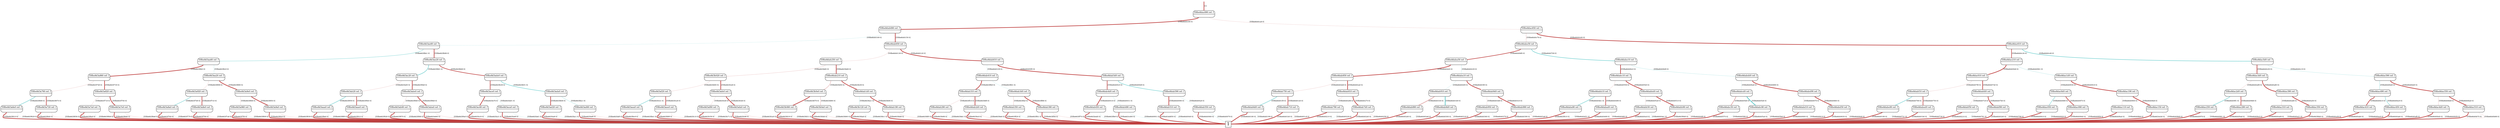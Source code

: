 digraph "DD" {graph[];node[shape=plain];edge[arrowhead=none]
root [label="",shape=point,style=invis]
t [label=<<font point-size="20">1</font>>,shape=box,tooltip="1",width=0.3,height=0.3]
root->877384[penwidth="3",tooltip="1" color="0.000 0.667 0.750",label=<<font point-size="8">&nbsp;[1]</font>>]
877384[label=<<font point-size="10"><table border="1" cellspacing="0" cellpadding="2" style="rounded"><tr><td colspan="2" border="1" sides="B">55fbe8dac690 ref: 1</td></tr><tr><td port="0" href="javascript:;" border="0" tooltip="1"><font color="white">&nbsp;0 </font></td><td port="1" href="javascript:;" border="0" tooltip="0.0001161"><font color="white">&nbsp;0 </font></td></tr></table></font>>,tooltip="55fbe8dac690"]
877384:1:s->877352[penwidth="0.3",tooltip="0.0001161" color="0.000 0.667 0.750",label=<<font point-size="8">&nbsp;[55fbe8d40ca8 0]</font>>]
877384:0:s->875336[penwidth="3",tooltip="1" color="0.000 0.667 0.750",label=<<font point-size="8">&nbsp;[55fbe8d40c90 0]</font>>]
877352[label=<<font point-size="10"><table border="1" cellspacing="0" cellpadding="2" style="rounded"><tr><td colspan="2" border="1" sides="B">55fbe8dac650 ref: 1</td></tr><tr><td port="0" href="javascript:;" border="0" tooltip="0.1654"><font color="white">&nbsp;0 </font></td><td port="1" href="javascript:;" border="0" tooltip="0.9862"><font color="white">&nbsp;0 </font></td></tr></table></font>>,tooltip="55fbe8dac650"]
877352:1:s->877320[penwidth="2.95869",tooltip="0.9862" color="0.000 0.667 0.750",label=<<font point-size="8">&nbsp;[55fbe8d40c60 0]</font>>]
877352:0:s->876328[penwidth="0.496147",tooltip="0.1654" color="0.000 0.667 0.750",label=<<font point-size="8">&nbsp;[55fbe8d40c78 0]</font>>]
875336[label=<<font point-size="10"><table border="1" cellspacing="0" cellpadding="2" style="rounded"><tr><td colspan="2" border="1" sides="B">55fbe8dab690 ref: 1</td></tr><tr><td port="0" href="javascript:;" border="0" tooltip="-9.258e-05"><font color="white">&nbsp;0 </font></td><td port="1" href="javascript:;" border="0" tooltip="1"><font color="white">&nbsp;0 </font></td></tr></table></font>>,tooltip="55fbe8dab690"]
875336:1:s->875304[penwidth="3",tooltip="1" color="0.000 0.667 0.750",label=<<font point-size="8">&nbsp;[55fbe8d40150 0]</font>>]
875336:0:s->644912[penwidth="0.3",tooltip="-9.258e-05" color="0.500 0.667 0.750",label=<<font point-size="8">&nbsp;[55fbe8d40169 0]</font>>]
877320[label=<<font point-size="10"><table border="1" cellspacing="0" cellpadding="2" style="rounded"><tr><td colspan="2" border="1" sides="B">55fbe8dac610 ref: 1</td></tr><tr><td port="0" href="javascript:;" border="0" tooltip="0.8349"><font color="white">&nbsp;0 </font></td><td port="1" href="javascript:;" border="0" tooltip="-0.5504"><font color="white">&nbsp;0 </font></td></tr></table></font>>,tooltip="55fbe8dac610"]
877320:1:s->877288[penwidth="1.65128",tooltip="-0.5504" color="0.500 0.667 0.750",label=<<font point-size="8">&nbsp;[55fbe8d40c49 0]</font>>]
877320:0:s->876808[penwidth="2.50465",tooltip="0.8349" color="0.000 0.667 0.750",label=<<font point-size="8">&nbsp;[55fbe8d40c30 0]</font>>]
875304[label=<<font point-size="10"><table border="1" cellspacing="0" cellpadding="2" style="rounded"><tr><td colspan="2" border="1" sides="B">55fbe8dab650 ref: 1</td></tr><tr><td port="0" href="javascript:;" border="0" tooltip="0.0002846"><font color="white">&nbsp;0 </font></td><td port="1" href="javascript:;" border="0" tooltip="1"><font color="white">&nbsp;0 </font></td></tr></table></font>>,tooltip="55fbe8dab650"]
875304:1:s->875272[penwidth="3",tooltip="1" color="0.000 0.667 0.750",label=<<font point-size="8">&nbsp;[55fbe8d40120 0]</font>>]
875304:0:s->874792[penwidth="0.3",tooltip="0.0002846" color="0.000 0.667 0.750",label=<<font point-size="8">&nbsp;[55fbe8d40138 0]</font>>]
644912[label=<<font point-size="10"><table border="1" cellspacing="0" cellpadding="2" style="rounded"><tr><td colspan="2" border="1" sides="B">55fbe8d3ae60 ref: 1</td></tr><tr><td port="0" href="javascript:;" border="0" tooltip="-0.3234"><font color="white">&nbsp;0 </font></td><td port="1" href="javascript:;" border="0" tooltip="0.9463"><font color="white">&nbsp;0 </font></td></tr></table></font>>,tooltip="55fbe8d3ae60"]
644912:1:s->644880[penwidth="2.83878",tooltip="0.9463" color="0.000 0.667 0.750",label=<<font point-size="8">&nbsp;[55fbe8d3fb98 0]</font>>]
644912:0:s->644400[penwidth="0.970229",tooltip="-0.3234" color="0.500 0.667 0.750",label=<<font point-size="8">&nbsp;[55fbe8d3fbb1 0]</font>>]
876328[label=<<font point-size="10"><table border="1" cellspacing="0" cellpadding="2" style="rounded"><tr><td colspan="2" border="1" sides="B">55fbe8dabe50 ref: 1</td></tr><tr><td port="0" href="javascript:;" border="0" tooltip="0.8351"><font color="white">&nbsp;0 </font></td><td port="1" href="javascript:;" border="0" tooltip="-0.5501"><font color="white">&nbsp;0 </font></td></tr></table></font>>,tooltip="55fbe8dabe50"]
876328:1:s->876296[penwidth="1.65032",tooltip="-0.5501" color="0.500 0.667 0.750",label=<<font point-size="8">&nbsp;[55fbe8d40709 0]</font>>]
876328:0:s->875816[penwidth="2.50528",tooltip="0.8351" color="0.000 0.667 0.750",label=<<font point-size="8">&nbsp;[55fbe8d406f0 0]</font>>]
876808[label=<<font point-size="10"><table border="1" cellspacing="0" cellpadding="2" style="rounded"><tr><td colspan="2" border="1" sides="B">55fbe8dac210 ref: 1</td></tr><tr><td port="0" href="javascript:;" border="0" tooltip="0.989"><font color="white">&nbsp;0 </font></td><td port="1" href="javascript:;" border="0" tooltip="-0.1477"><font color="white">&nbsp;0 </font></td></tr></table></font>>,tooltip="55fbe8dac210"]
876808:1:s->876776[penwidth="0.443181",tooltip="-0.1477" color="0.500 0.667 0.750",label=<<font point-size="8">&nbsp;[55fbe8d40961 0]</font>>]
876808:0:s->876552[penwidth="2.96708",tooltip="0.989" color="0.000 0.667 0.750",label=<<font point-size="8">&nbsp;[55fbe8d40948 0]</font>>]
644880[label=<<font point-size="10"><table border="1" cellspacing="0" cellpadding="2" style="rounded"><tr><td colspan="2" border="1" sides="B">55fbe8d3ae20 ref: 1</td></tr><tr><td port="0" href="javascript:;" border="0" tooltip="-0.5499"><font color="white">&nbsp;0 </font></td><td port="1" href="javascript:;" border="0" tooltip="0.8352"><font color="white">&nbsp;0 </font></td></tr></table></font>>,tooltip="55fbe8d3ae20"]
644880:1:s->644848[penwidth="2.50563",tooltip="0.8352" color="0.000 0.667 0.750",label=<<font point-size="8">&nbsp;[55fbe8d3fb68 0]</font>>]
644880:0:s->644624[penwidth="1.64979",tooltip="-0.5499" color="0.500 0.667 0.750",label=<<font point-size="8">&nbsp;[55fbe8d3fb81 0]</font>>]
876296[label=<<font point-size="10"><table border="1" cellspacing="0" cellpadding="2" style="rounded"><tr><td colspan="2" border="1" sides="B">55fbe8dabe10 ref: 1</td></tr><tr><td port="0" href="javascript:;" border="0" tooltip="0.989"><font color="white">&nbsp;0 </font></td><td port="1" href="javascript:;" border="0" tooltip="-0.1477"><font color="white">&nbsp;0 </font></td></tr></table></font>>,tooltip="55fbe8dabe10"]
876296:1:s->876264[penwidth="0.443143",tooltip="-0.1477" color="0.500 0.667 0.750",label=<<font point-size="8">&nbsp;[55fbe8d406d9 0]</font>>]
876296:0:s->876040[penwidth="2.96709",tooltip="0.989" color="0.000 0.667 0.750",label=<<font point-size="8">&nbsp;[55fbe8d406c0 0]</font>>]
875816[label=<<font point-size="10"><table border="1" cellspacing="0" cellpadding="2" style="rounded"><tr><td colspan="2" border="1" sides="B">55fbe8daba50 ref: 1</td></tr><tr><td port="0" href="javascript:;" border="0" tooltip="0.989"><font color="white">&nbsp;0 </font></td><td port="1" href="javascript:;" border="0" tooltip="-0.1477"><font color="white">&nbsp;0 </font></td></tr></table></font>>,tooltip="55fbe8daba50"]
875816:1:s->875784[penwidth="0.443097",tooltip="-0.1477" color="0.500 0.667 0.750",label=<<font point-size="8">&nbsp;[55fbe8d40439 0]</font>>]
875816:0:s->875560[penwidth="2.9671",tooltip="0.989" color="0.000 0.667 0.750",label=<<font point-size="8">&nbsp;[55fbe8d40420 0]</font>>]
644400[label=<<font point-size="10"><table border="1" cellspacing="0" cellpadding="2" style="rounded"><tr><td colspan="2" border="1" sides="B">55fbe8d3aa60 ref: 1</td></tr><tr><td port="0" href="javascript:;" border="0" tooltip="0.9889"><font color="white">&nbsp;0 </font></td><td port="1" href="javascript:;" border="0" tooltip="-0.1484"><font color="white">&nbsp;0 </font></td></tr></table></font>>,tooltip="55fbe8d3aa60"]
644400:1:s->644368[penwidth="0.44509",tooltip="-0.1484" color="0.500 0.667 0.750",label=<<font point-size="8">&nbsp;[55fbe8d3f8c9 0]</font>>]
644400:0:s->644144[penwidth="2.9668",tooltip="0.9889" color="0.000 0.667 0.750",label=<<font point-size="8">&nbsp;[55fbe8d3f8b0 0]</font>>]
875272[label=<<font point-size="10"><table border="1" cellspacing="0" cellpadding="2" style="rounded"><tr><td colspan="2" border="1" sides="B">55fbe8dab610 ref: 1</td></tr><tr><td port="0" href="javascript:;" border="0" tooltip="-0.001884"><font color="white">&nbsp;0 </font></td><td port="1" href="javascript:;" border="0" tooltip="1"><font color="white">&nbsp;0 </font></td></tr></table></font>>,tooltip="55fbe8dab610"]
875272:1:s->875240[penwidth="2.99999",tooltip="1" color="0.000 0.667 0.750",label=<<font point-size="8">&nbsp;[55fbe8d400f0 0]</font>>]
875272:0:s->875016[penwidth="0.3",tooltip="-0.001884" color="0.500 0.667 0.750",label=<<font point-size="8">&nbsp;[55fbe8d40109 0]</font>>]
874792[label=<<font point-size="10"><table border="1" cellspacing="0" cellpadding="2" style="rounded"><tr><td colspan="2" border="1" sides="B">55fbe8dab250 ref: 1</td></tr><tr><td port="0" href="javascript:;" border="0" tooltip="0.1272"><font color="white">&nbsp;0 </font></td><td port="1" href="javascript:;" border="0" tooltip="0.9919"><font color="white">&nbsp;0 </font></td></tr></table></font>>,tooltip="55fbe8dab250"]
874792:1:s->874760[penwidth="2.97561",tooltip="0.9919" color="0.000 0.667 0.750",label=<<font point-size="8">&nbsp;[55fbe8d3fe68 0]</font>>]
874792:0:s->645136[penwidth="0.381732",tooltip="0.1272" color="0.000 0.667 0.750",label=<<font point-size="8">&nbsp;[55fbe8d3fe80 0]</font>>]
877288[label=<<font point-size="10"><table border="1" cellspacing="0" cellpadding="2" style="rounded"><tr><td colspan="2" border="1" sides="B">55fbe8dac5d0 ref: 1</td></tr><tr><td port="0" href="javascript:;" border="0" tooltip="0.9882"><font color="white">&nbsp;0 </font></td><td port="1" href="javascript:;" border="0" tooltip="-0.1533"><font color="white">&nbsp;0 </font></td></tr></table></font>>,tooltip="55fbe8dac5d0"]
877288:1:s->877256[penwidth="0.459805",tooltip="-0.1533" color="0.500 0.667 0.750",label=<<font point-size="8">&nbsp;[55fbe8d40c19 0]</font>>]
877288:0:s->877032[penwidth="2.96455",tooltip="0.9882" color="0.000 0.667 0.750",label=<<font point-size="8">&nbsp;[55fbe8d40c00 0]</font>>]
876552[label=<<font point-size="10"><table border="1" cellspacing="0" cellpadding="2" style="rounded"><tr><td colspan="2" border="1" sides="B">55fbe8dac010 ref: 1</td></tr><tr><td port="0" href="javascript:;" border="0" tooltip="0.1018"><font color="white">&nbsp;0 </font></td><td port="1" href="javascript:;" border="0" tooltip="0.9948"><font color="white">&nbsp;0 </font></td></tr></table></font>>,tooltip="55fbe8dac010"]
876552:1:s->876520[penwidth="2.98442",tooltip="0.9948" color="0.000 0.667 0.750",label=<<font point-size="8">&nbsp;[55fbe8d407e0 0]</font>>]
876552:0:s->876424[penwidth="0.305333",tooltip="0.1018" color="0.000 0.667 0.750",label=<<font point-size="8">&nbsp;[55fbe8d407f8 0]</font>>]
876040[label=<<font point-size="10"><table border="1" cellspacing="0" cellpadding="2" style="rounded"><tr><td colspan="2" border="1" sides="B">55fbe8dabc10 ref: 1</td></tr><tr><td port="0" href="javascript:;" border="0" tooltip="0.1021"><font color="white">&nbsp;0 </font></td><td port="1" href="javascript:;" border="0" tooltip="0.9948"><font color="white">&nbsp;0 </font></td></tr></table></font>>,tooltip="55fbe8dabc10"]
876040:1:s->876008[penwidth="2.98433",tooltip="0.9948" color="0.000 0.667 0.750",label=<<font point-size="8">&nbsp;[55fbe8d40540 0]</font>>]
876040:0:s->875912[penwidth="0.306211",tooltip="0.1021" color="0.000 0.667 0.750",label=<<font point-size="8">&nbsp;[55fbe8d40558 0]</font>>]
874760[label=<<font point-size="10"><table border="1" cellspacing="0" cellpadding="2" style="rounded"><tr><td colspan="2" border="1" sides="B">55fbe8dab210 ref: 1</td></tr><tr><td port="0" href="javascript:;" border="0" tooltip="0.2665"><font color="white">&nbsp;0 </font></td><td port="1" href="javascript:;" border="0" tooltip="0.9638"><font color="white">&nbsp;0 </font></td></tr></table></font>>,tooltip="55fbe8dab210"]
874760:1:s->874728[penwidth="2.89155",tooltip="0.9638" color="0.000 0.667 0.750",label=<<font point-size="8">&nbsp;[55fbe8d3fe38 0]</font>>]
874760:0:s->645232[penwidth="0.799353",tooltip="0.2665" color="0.000 0.667 0.750",label=<<font point-size="8">&nbsp;[55fbe8d3fe50 0]</font>>]
877256[label=<<font point-size="10"><table border="1" cellspacing="0" cellpadding="2" style="rounded"><tr><td colspan="2" border="1" sides="B">55fbe8dac590 ref: 1</td></tr><tr><td port="0" href="javascript:;" border="0" tooltip="-0.2574"><font color="white">&nbsp;0 </font></td><td port="1" href="javascript:;" border="0" tooltip="0.9663"><font color="white">&nbsp;0 </font></td></tr></table></font>>,tooltip="55fbe8dac590"]
877256:1:s->877224[penwidth="2.89894",tooltip="0.9663" color="0.000 0.667 0.750",label=<<font point-size="8">&nbsp;[55fbe8d40bd0 0]</font>>]
877256:0:s->877128[penwidth="0.772094",tooltip="-0.2574" color="0.500 0.667 0.750",label=<<font point-size="8">&nbsp;[55fbe8d40be9 0]</font>>]
877032[label=<<font point-size="10"><table border="1" cellspacing="0" cellpadding="2" style="rounded"><tr><td colspan="2" border="1" sides="B">55fbe8dac3d0 ref: 1</td></tr><tr><td port="0" href="javascript:;" border="0" tooltip="0.102"><font color="white">&nbsp;0 </font></td><td port="1" href="javascript:;" border="0" tooltip="0.9948"><font color="white">&nbsp;0 </font></td></tr></table></font>>,tooltip="55fbe8dac3d0"]
877032:1:s->877000[penwidth="2.98435",tooltip="0.9948" color="0.000 0.667 0.750",label=<<font point-size="8">&nbsp;[55fbe8d40a80 0]</font>>]
877032:0:s->876904[penwidth="0.306052",tooltip="0.102" color="0.000 0.667 0.750",label=<<font point-size="8">&nbsp;[55fbe8d40a98 0]</font>>]
645136[label=<<font point-size="10"><table border="1" cellspacing="0" cellpadding="2" style="rounded"><tr><td colspan="2" border="1" sides="B">55fbe8d3b020 ref: 1</td></tr><tr><td port="0" href="javascript:;" border="0" tooltip="0.09409"><font color="white">&nbsp;0 </font></td><td port="1" href="javascript:;" border="0" tooltip="0.9956"><font color="white">&nbsp;0 </font></td></tr></table></font>>,tooltip="55fbe8d3b020"]
645136:1:s->645104[penwidth="2.98669",tooltip="0.9956" color="0.000 0.667 0.750",label=<<font point-size="8">&nbsp;[55fbe8d3fce8 0]</font>>]
645136:0:s->645008[penwidth="0.3",tooltip="0.09409" color="0.000 0.667 0.750",label=<<font point-size="8">&nbsp;[55fbe8d3fd00 0]</font>>]
644624[label=<<font point-size="10"><table border="1" cellspacing="0" cellpadding="2" style="rounded"><tr><td colspan="2" border="1" sides="B">55fbe8d3ac20 ref: 1</td></tr><tr><td port="0" href="javascript:;" border="0" tooltip="0.1047"><font color="white">&nbsp;0 </font></td><td port="1" href="javascript:;" border="0" tooltip="0.9945"><font color="white">&nbsp;0 </font></td></tr></table></font>>,tooltip="55fbe8d3ac20"]
644624:1:s->644592[penwidth="2.98352",tooltip="0.9945" color="0.000 0.667 0.750",label=<<font point-size="8">&nbsp;[55fbe8d3f9e8 0]</font>>]
644624:0:s->644496[penwidth="0.314057",tooltip="0.1047" color="0.000 0.667 0.750",label=<<font point-size="8">&nbsp;[55fbe8d3fa00 0]</font>>]
875240[label=<<font point-size="10"><table border="1" cellspacing="0" cellpadding="2" style="rounded"><tr><td colspan="2" border="1" sides="B">55fbe8dab5d0 ref: 1</td></tr><tr><td port="0" href="javascript:;" border="0" tooltip="0.8706"><font color="white">&nbsp;0 </font></td><td port="1" href="javascript:;" border="0" tooltip="-0.492"><font color="white">&nbsp;0 </font></td></tr></table></font>>,tooltip="55fbe8dab5d0"]
875240:1:s->875208[penwidth="1.47595",tooltip="-0.492" color="0.500 0.667 0.750",label=<<font point-size="8">&nbsp;[55fbe8d400d9 0]</font>>]
875240:0:s->875112[penwidth="2.61181",tooltip="0.8706" color="0.000 0.667 0.750",label=<<font point-size="8">&nbsp;[55fbe8d400c0 0]</font>>]
644368[label=<<font point-size="10"><table border="1" cellspacing="0" cellpadding="2" style="rounded"><tr><td colspan="2" border="1" sides="B">55fbe8d3aa20 ref: 1</td></tr><tr><td port="0" href="javascript:;" border="0" tooltip="0.09794"><font color="white">&nbsp;0 </font></td><td port="1" href="javascript:;" border="0" tooltip="0.9952"><font color="white">&nbsp;0 </font></td></tr></table></font>>,tooltip="55fbe8d3aa20"]
644368:1:s->644336[penwidth="2.98558",tooltip="0.9952" color="0.000 0.667 0.750",label=<<font point-size="8">&nbsp;[55fbe8d3f880 0]</font>>]
644368:0:s->644240[penwidth="0.3",tooltip="0.09794" color="0.000 0.667 0.750",label=<<font point-size="8">&nbsp;[55fbe8d3f898 0]</font>>]
875784[label=<<font point-size="10"><table border="1" cellspacing="0" cellpadding="2" style="rounded"><tr><td colspan="2" border="1" sides="B">55fbe8daba10 ref: 1</td></tr><tr><td port="0" href="javascript:;" border="0" tooltip="-0.09741"><font color="white">&nbsp;0 </font></td><td port="1" href="javascript:;" border="0" tooltip="0.9952"><font color="white">&nbsp;0 </font></td></tr></table></font>>,tooltip="55fbe8daba10"]
875784:1:s->875752[penwidth="2.98573",tooltip="0.9952" color="0.000 0.667 0.750",label=<<font point-size="8">&nbsp;[55fbe8d403f0 0]</font>>]
875784:0:s->875656[penwidth="0.3",tooltip="-0.09741" color="0.500 0.667 0.750",label=<<font point-size="8">&nbsp;[55fbe8d40409 0]</font>>]
875560[label=<<font point-size="10"><table border="1" cellspacing="0" cellpadding="2" style="rounded"><tr><td colspan="2" border="1" sides="B">55fbe8dab850 ref: 1</td></tr><tr><td port="0" href="javascript:;" border="0" tooltip="0.1018"><font color="white">&nbsp;0 </font></td><td port="1" href="javascript:;" border="0" tooltip="0.9948"><font color="white">&nbsp;0 </font></td></tr></table></font>>,tooltip="55fbe8dab850"]
875560:1:s->875528[penwidth="2.98442",tooltip="0.9948" color="0.000 0.667 0.750",label=<<font point-size="8">&nbsp;[55fbe8d402a0 0]</font>>]
875560:0:s->875432[penwidth="0.305335",tooltip="0.1018" color="0.000 0.667 0.750",label=<<font point-size="8">&nbsp;[55fbe8d402b8 0]</font>>]
875016[label=<<font point-size="10"><table border="1" cellspacing="0" cellpadding="2" style="rounded"><tr><td colspan="2" border="1" sides="B">55fbe8dab410 ref: 1</td></tr><tr><td port="0" href="javascript:;" border="0" tooltip="0.9996"><font color="white">&nbsp;0 </font></td><td port="1" href="javascript:;" border="0" tooltip="-0.02726"><font color="white">&nbsp;0 </font></td></tr></table></font>>,tooltip="55fbe8dab410"]
875016:1:s->874984[penwidth="0.3",tooltip="-0.02726" color="0.500 0.667 0.750",label=<<font point-size="8">&nbsp;[55fbe8d3ffd1 0]</font>>]
875016:0:s->874888[penwidth="2.99889",tooltip="0.9996" color="0.000 0.667 0.750",label=<<font point-size="8">&nbsp;[55fbe8d3ffb8 0]</font>>]
876264[label=<<font point-size="10"><table border="1" cellspacing="0" cellpadding="2" style="rounded"><tr><td colspan="2" border="1" sides="B">55fbe8dabdd0 ref: 1</td></tr><tr><td port="0" href="javascript:;" border="0" tooltip="-0.09858"><font color="white">&nbsp;0 </font></td><td port="1" href="javascript:;" border="0" tooltip="0.9951"><font color="white">&nbsp;0 </font></td></tr></table></font>>,tooltip="55fbe8dabdd0"]
876264:1:s->876232[penwidth="2.98539",tooltip="0.9951" color="0.000 0.667 0.750",label=<<font point-size="8">&nbsp;[55fbe8d40690 0]</font>>]
876264:0:s->876136[penwidth="0.3",tooltip="-0.09858" color="0.500 0.667 0.750",label=<<font point-size="8">&nbsp;[55fbe8d406a9 0]</font>>]
644848[label=<<font point-size="10"><table border="1" cellspacing="0" cellpadding="2" style="rounded"><tr><td colspan="2" border="1" sides="B">55fbe8d3ade0 ref: 1</td></tr><tr><td port="0" href="javascript:;" border="0" tooltip="0.8659"><font color="white">&nbsp;0 </font></td><td port="1" href="javascript:;" border="0" tooltip="-0.5002"><font color="white">&nbsp;0 </font></td></tr></table></font>>,tooltip="55fbe8d3ade0"]
644848:1:s->644816[penwidth="1.50072",tooltip="-0.5002" color="0.500 0.667 0.750",label=<<font point-size="8">&nbsp;[55fbe8d3fb51 0]</font>>]
644848:0:s->644720[penwidth="2.59766",tooltip="0.8659" color="0.000 0.667 0.750",label=<<font point-size="8">&nbsp;[55fbe8d3fb38 0]</font>>]
644144[label=<<font point-size="10"><table border="1" cellspacing="0" cellpadding="2" style="rounded"><tr><td colspan="2" border="1" sides="B">55fbe8d3a860 ref: 1</td></tr><tr><td port="0" href="javascript:;" border="0" tooltip="0.1021"><font color="white">&nbsp;0 </font></td><td port="1" href="javascript:;" border="0" tooltip="0.9948"><font color="white">&nbsp;0 </font></td></tr></table></font>>,tooltip="55fbe8d3a860"]
644144:1:s->644112[penwidth="2.98433",tooltip="0.9948" color="0.000 0.667 0.750",label=<<font point-size="8">&nbsp;[55fbe8d3f730 0]</font>>]
644144:0:s->644016[penwidth="0.306257",tooltip="0.1021" color="0.000 0.667 0.750",label=<<font point-size="8">&nbsp;[55fbe8d3f748 0]</font>>]
876776[label=<<font point-size="10"><table border="1" cellspacing="0" cellpadding="2" style="rounded"><tr><td colspan="2" border="1" sides="B">55fbe8dac1d0 ref: 1</td></tr><tr><td port="0" href="javascript:;" border="0" tooltip="0.0987"><font color="white">&nbsp;0 </font></td><td port="1" href="javascript:;" border="0" tooltip="0.9951"><font color="white">&nbsp;0 </font></td></tr></table></font>>,tooltip="55fbe8dac1d0"]
876776:1:s->876744[penwidth="2.98535",tooltip="0.9951" color="0.000 0.667 0.750",label=<<font point-size="8">&nbsp;[55fbe8d40918 0]</font>>]
876776:0:s->876648[penwidth="0.3",tooltip="0.0987" color="0.000 0.667 0.750",label=<<font point-size="8">&nbsp;[55fbe8d40930 0]</font>>]
876424[label=<<font point-size="10"><table border="1" cellspacing="0" cellpadding="2" style="rounded"><tr><td colspan="2" border="1" sides="B">55fbe8dabf10 ref: 1</td></tr><tr><td port="0" href="javascript:;" border="0" tooltip="-0.4886"><font color="white">&nbsp;0 </font></td><td port="1" href="javascript:;" border="0" tooltip="0.8725"><font color="white">&nbsp;0 </font></td></tr></table></font>>,tooltip="55fbe8dabf10"]
876424:1:s->876392[penwidth="2.61758",tooltip="0.8725" color="0.000 0.667 0.750",label=<<font point-size="8">&nbsp;[55fbe8d40750 0]</font>>]
876424:0:s->876360[penwidth="1.46569",tooltip="-0.4886" color="0.500 0.667 0.750",label=<<font point-size="8">&nbsp;[55fbe8d40769 0]</font>>]
645232[label=<<font point-size="10"><table border="1" cellspacing="0" cellpadding="2" style="rounded"><tr><td colspan="2" border="1" sides="B">55fbe8d3b0e0 ref: 1</td></tr><tr><td port="0" href="javascript:;" border="0" tooltip="0.982"><font color="white">&nbsp;0 </font></td><td port="1" href="javascript:;" border="0" tooltip="0.1886"><font color="white">&nbsp;0 </font></td></tr></table></font>>,tooltip="55fbe8d3b0e0"]
645232:1:s->645200[penwidth="0.565864",tooltip="0.1886" color="0.000 0.667 0.750",label=<<font point-size="8">&nbsp;[55fbe8d3fd90 0]</font>>]
645232:0:s->645168[penwidth="2.94615",tooltip="0.982" color="0.000 0.667 0.750",label=<<font point-size="8">&nbsp;[55fbe8d3fd78 0]</font>>]
644496[label=<<font point-size="10"><table border="1" cellspacing="0" cellpadding="2" style="rounded"><tr><td colspan="2" border="1" sides="B">55fbe8d3ab20 ref: 1</td></tr><tr><td port="0" href="javascript:;" border="0" tooltip="-0.482"><font color="white">&nbsp;0 </font></td><td port="1" href="javascript:;" border="0" tooltip="0.8762"><font color="white">&nbsp;0 </font></td></tr></table></font>>,tooltip="55fbe8d3ab20"]
644496:1:s->644464[penwidth="2.62852",tooltip="0.8762" color="0.000 0.667 0.750",label=<<font point-size="8">&nbsp;[55fbe8d3f940 0]</font>>]
644496:0:s->644432[penwidth="1.44598",tooltip="-0.482" color="0.500 0.667 0.750",label=<<font point-size="8">&nbsp;[55fbe8d3f959 0]</font>>]
644112[label=<<font point-size="10"><table border="1" cellspacing="0" cellpadding="2" style="rounded"><tr><td colspan="2" border="1" sides="B">55fbe8d3a820 ref: 1</td></tr><tr><td port="0" href="javascript:;" border="0" tooltip="0.006585"><font color="white">&nbsp;0 </font></td><td port="1" href="javascript:;" border="0" tooltip="1"><font color="white">&nbsp;0 </font></td></tr></table></font>>,tooltip="55fbe8d3a820"]
644112:1:s->644080[penwidth="2.99993",tooltip="1" color="0.000 0.667 0.750",label=<<font point-size="8">&nbsp;[55fbe8d3f700 0]</font>>]
644112:0:s->644048[penwidth="0.3",tooltip="0.006585" color="0.000 0.667 0.750",label=<<font point-size="8">&nbsp;[55fbe8d3f718 0]</font>>]
876744[label=<<font point-size="10"><table border="1" cellspacing="0" cellpadding="2" style="rounded"><tr><td colspan="2" border="1" sides="B">55fbe8dac190 ref: 1</td></tr><tr><td port="0" href="javascript:;" border="0" tooltip="0.01727"><font color="white">&nbsp;0 </font></td><td port="1" href="javascript:;" border="0" tooltip="0.9999"><font color="white">&nbsp;0 </font></td></tr></table></font>>,tooltip="55fbe8dac190"]
876744:1:s->876712[penwidth="2.99955",tooltip="0.9999" color="0.000 0.667 0.750",label=<<font point-size="8">&nbsp;[55fbe8d408e8 0]</font>>]
876744:0:s->876680[penwidth="0.3",tooltip="0.01727" color="0.000 0.667 0.750",label=<<font point-size="8">&nbsp;[55fbe8d40900 0]</font>>]
876648[label=<<font point-size="10"><table border="1" cellspacing="0" cellpadding="2" style="rounded"><tr><td colspan="2" border="1" sides="B">55fbe8dac0d0 ref: 1</td></tr><tr><td port="0" href="javascript:;" border="0" tooltip="-0.4349"><font color="white">&nbsp;0 </font></td><td port="1" href="javascript:;" border="0" tooltip="0.9005"><font color="white">&nbsp;0 </font></td></tr></table></font>>,tooltip="55fbe8dac0d0"]
876648:1:s->876616[penwidth="2.70144",tooltip="0.9005" color="0.000 0.667 0.750",label=<<font point-size="8">&nbsp;[55fbe8d40870 0]</font>>]
876648:0:s->876584[penwidth="1.30469",tooltip="-0.4349" color="0.500 0.667 0.750",label=<<font point-size="8">&nbsp;[55fbe8d40889 0]</font>>]
644016[label=<<font point-size="10"><table border="1" cellspacing="0" cellpadding="2" style="rounded"><tr><td colspan="2" border="1" sides="B">55fbe8d3a760 ref: 1</td></tr><tr><td port="0" href="javascript:;" border="0" tooltip="-0.4924"><font color="white">&nbsp;0 </font></td><td port="1" href="javascript:;" border="0" tooltip="0.8703"><font color="white">&nbsp;0 </font></td></tr></table></font>>,tooltip="55fbe8d3a760"]
644016:1:s->643984[penwidth="2.61104",tooltip="0.8703" color="0.000 0.667 0.750",label=<<font point-size="8">&nbsp;[55fbe8d3f670 0]</font>>]
644016:0:s->643952[penwidth="1.47732",tooltip="-0.4924" color="0.500 0.667 0.750",label=<<font point-size="8">&nbsp;[55fbe8d3f689 0]</font>>]
875912[label=<<font point-size="10"><table border="1" cellspacing="0" cellpadding="2" style="rounded"><tr><td colspan="2" border="1" sides="B">55fbe8dabb10 ref: 1</td></tr><tr><td port="0" href="javascript:;" border="0" tooltip="-0.4923"><font color="white">&nbsp;0 </font></td><td port="1" href="javascript:;" border="0" tooltip="0.8705"><font color="white">&nbsp;0 </font></td></tr></table></font>>,tooltip="55fbe8dabb10"]
875912:1:s->875880[penwidth="2.61136",tooltip="0.8705" color="0.000 0.667 0.750",label=<<font point-size="8">&nbsp;[55fbe8d40498 0]</font>>]
875912:0:s->875848[penwidth="1.47675",tooltip="-0.4923" color="0.500 0.667 0.750",label=<<font point-size="8">&nbsp;[55fbe8d404b1 0]</font>>]
644816[label=<<font point-size="10"><table border="1" cellspacing="0" cellpadding="2" style="rounded"><tr><td colspan="2" border="1" sides="B">55fbe8d3ada0 ref: 1</td></tr><tr><td port="0" href="javascript:;" border="0" tooltip="0.9806"><font color="white">&nbsp;0 </font></td><td port="1" href="javascript:;" border="0" tooltip="-0.1958"><font color="white">&nbsp;0 </font></td></tr></table></font>>,tooltip="55fbe8d3ada0"]
644816:1:s->644784[penwidth="0.587544",tooltip="-0.1958" color="0.500 0.667 0.750",label=<<font point-size="8">&nbsp;[55fbe8d3fb21 0]</font>>]
644816:0:s->644752[penwidth="2.9419",tooltip="0.9806" color="0.000 0.667 0.750",label=<<font point-size="8">&nbsp;[55fbe8d3fb08 0]</font>>]
876232[label=<<font point-size="10"><table border="1" cellspacing="0" cellpadding="2" style="rounded"><tr><td colspan="2" border="1" sides="B">55fbe8dabd90 ref: 1</td></tr><tr><td port="0" href="javascript:;" border="0" tooltip="0.01715"><font color="white">&nbsp;0 </font></td><td port="1" href="javascript:;" border="0" tooltip="0.9999"><font color="white">&nbsp;0 </font></td></tr></table></font>>,tooltip="55fbe8dabd90"]
876232:1:s->876200[penwidth="2.99956",tooltip="0.9999" color="0.000 0.667 0.750",label=<<font point-size="8">&nbsp;[55fbe8d40660 0]</font>>]
876232:0:s->876168[penwidth="0.3",tooltip="0.01715" color="0.000 0.667 0.750",label=<<font point-size="8">&nbsp;[55fbe8d40678 0]</font>>]
877128[label=<<font point-size="10"><table border="1" cellspacing="0" cellpadding="2" style="rounded"><tr><td colspan="2" border="1" sides="B">55fbe8dac490 ref: 1</td></tr><tr><td port="0" href="javascript:;" border="0" tooltip="0.9073"><font color="white">&nbsp;0 </font></td><td port="1" href="javascript:;" border="0" tooltip="-0.4206"><font color="white">&nbsp;0 </font></td></tr></table></font>>,tooltip="55fbe8dac490"]
877128:1:s->877096[penwidth="1.26176",tooltip="-0.4206" color="0.500 0.667 0.750",label=<<font point-size="8">&nbsp;[55fbe8d40b29 0]</font>>]
877128:0:s->877064[penwidth="2.72176",tooltip="0.9073" color="0.000 0.667 0.750",label=<<font point-size="8">&nbsp;[55fbe8d40b10 0]</font>>]
645008[label=<<font point-size="10"><table border="1" cellspacing="0" cellpadding="2" style="rounded"><tr><td colspan="2" border="1" sides="B">55fbe8d3af20 ref: 1</td></tr><tr><td port="0" href="javascript:;" border="0" tooltip="-0.4528"><font color="white">&nbsp;0 </font></td><td port="1" href="javascript:;" border="0" tooltip="0.8916"><font color="white">&nbsp;0 </font></td></tr></table></font>>,tooltip="55fbe8d3af20"]
645008:1:s->644976[penwidth="2.67489",tooltip="0.8916" color="0.000 0.667 0.750",label=<<font point-size="8">&nbsp;[55fbe8d3fc28 0]</font>>]
645008:0:s->644944[penwidth="1.3583",tooltip="-0.4528" color="0.500 0.667 0.750",label=<<font point-size="8">&nbsp;[55fbe8d3fc41 0]</font>>]
874984[label=<<font point-size="10"><table border="1" cellspacing="0" cellpadding="2" style="rounded"><tr><td colspan="2" border="1" sides="B">55fbe8dab3d0 ref: 1</td></tr><tr><td port="0" href="javascript:;" border="0" tooltip="0.167"><font color="white">&nbsp;0 </font></td><td port="1" href="javascript:;" border="0" tooltip="0.986"><font color="white">&nbsp;0 </font></td></tr></table></font>>,tooltip="55fbe8dab3d0"]
874984:1:s->874952[penwidth="2.95786",tooltip="0.986" color="0.000 0.667 0.750",label=<<font point-size="8">&nbsp;[55fbe8d3ff88 0]</font>>]
874984:0:s->874920[penwidth="0.501085",tooltip="0.167" color="0.000 0.667 0.750",label=<<font point-size="8">&nbsp;[55fbe8d3ffa0 0]</font>>]
875528[label=<<font point-size="10"><table border="1" cellspacing="0" cellpadding="2" style="rounded"><tr><td colspan="2" border="1" sides="B">55fbe8dab810 ref: 1</td></tr><tr><td port="0" href="javascript:;" border="0" tooltip="0.006274"><font color="white">&nbsp;0 </font></td><td port="1" href="javascript:;" border="0" tooltip="1"><font color="white">&nbsp;0 </font></td></tr></table></font>>,tooltip="55fbe8dab810"]
875528:1:s->875496[penwidth="2.99994",tooltip="1" color="0.000 0.667 0.750",label=<<font point-size="8">&nbsp;[55fbe8d40270 0]</font>>]
875528:0:s->875464[penwidth="0.3",tooltip="0.006274" color="0.000 0.667 0.750",label=<<font point-size="8">&nbsp;[55fbe8d40288 0]</font>>]
876904[label=<<font point-size="10"><table border="1" cellspacing="0" cellpadding="2" style="rounded"><tr><td colspan="2" border="1" sides="B">55fbe8dac2d0 ref: 1</td></tr><tr><td port="0" href="javascript:;" border="0" tooltip="-0.4926"><font color="white">&nbsp;0 </font></td><td port="1" href="javascript:;" border="0" tooltip="0.8703"><font color="white">&nbsp;0 </font></td></tr></table></font>>,tooltip="55fbe8dac2d0"]
876904:1:s->876872[penwidth="2.61082",tooltip="0.8703" color="0.000 0.667 0.750",label=<<font point-size="8">&nbsp;[55fbe8d409d8 0]</font>>]
876904:0:s->876840[penwidth="1.47771",tooltip="-0.4926" color="0.500 0.667 0.750",label=<<font point-size="8">&nbsp;[55fbe8d409f1 0]</font>>]
875752[label=<<font point-size="10"><table border="1" cellspacing="0" cellpadding="2" style="rounded"><tr><td colspan="2" border="1" sides="B">55fbe8dab9d0 ref: 1</td></tr><tr><td port="0" href="javascript:;" border="0" tooltip="0.01587"><font color="white">&nbsp;0 </font></td><td port="1" href="javascript:;" border="0" tooltip="0.9999"><font color="white">&nbsp;0 </font></td></tr></table></font>>,tooltip="55fbe8dab9d0"]
875752:1:s->875720[penwidth="2.99962",tooltip="0.9999" color="0.000 0.667 0.750",label=<<font point-size="8">&nbsp;[55fbe8d403c0 0]</font>>]
875752:0:s->875688[penwidth="0.3",tooltip="0.01587" color="0.000 0.667 0.750",label=<<font point-size="8">&nbsp;[55fbe8d403d8 0]</font>>]
644336[label=<<font point-size="10"><table border="1" cellspacing="0" cellpadding="2" style="rounded"><tr><td colspan="2" border="1" sides="B">55fbe8d3a9e0 ref: 1</td></tr><tr><td port="0" href="javascript:;" border="0" tooltip="0.01653"><font color="white">&nbsp;0 </font></td><td port="1" href="javascript:;" border="0" tooltip="0.9999"><font color="white">&nbsp;0 </font></td></tr></table></font>>,tooltip="55fbe8d3a9e0"]
644336:1:s->644304[penwidth="2.99959",tooltip="0.9999" color="0.000 0.667 0.750",label=<<font point-size="8">&nbsp;[55fbe8d3f850 0]</font>>]
644336:0:s->644272[penwidth="0.3",tooltip="0.01653" color="0.000 0.667 0.750",label=<<font point-size="8">&nbsp;[55fbe8d3f868 0]</font>>]
875208[label=<<font point-size="10"><table border="1" cellspacing="0" cellpadding="2" style="rounded"><tr><td colspan="2" border="1" sides="B">55fbe8dab590 ref: 1</td></tr><tr><td port="0" href="javascript:;" border="0" tooltip="1"><font color="white">&nbsp;0 </font></td><td port="1" href="javascript:;" border="0" tooltip="-0.0002968"><font color="white">&nbsp;0 </font></td></tr></table></font>>,tooltip="55fbe8dab590"]
875208:1:s->875176[penwidth="0.3",tooltip="-0.0002968" color="0.500 0.667 0.750",label=<<font point-size="8">&nbsp;[55fbe8d400a9 0]</font>>]
875208:0:s->875144[penwidth="3",tooltip="1" color="0.000 0.667 0.750",label=<<font point-size="8">&nbsp;[55fbe8d40090 0]</font>>]
875112[label=<<font point-size="10"><table border="1" cellspacing="0" cellpadding="2" style="rounded"><tr><td colspan="2" border="1" sides="B">55fbe8dab4d0 ref: 1</td></tr><tr><td port="0" href="javascript:;" border="0" tooltip="0.9931"><font color="white">&nbsp;0 </font></td><td port="1" href="javascript:;" border="0" tooltip="-0.1172"><font color="white">&nbsp;0 </font></td></tr></table></font>>,tooltip="55fbe8dab4d0"]
875112:1:s->875080[penwidth="0.351455",tooltip="-0.1172" color="0.500 0.667 0.750",label=<<font point-size="8">&nbsp;[55fbe8d40031 0]</font>>]
875112:0:s->875048[penwidth="2.97934",tooltip="0.9931" color="0.000 0.667 0.750",label=<<font point-size="8">&nbsp;[55fbe8d40018 0]</font>>]
875656[label=<<font point-size="10"><table border="1" cellspacing="0" cellpadding="2" style="rounded"><tr><td colspan="2" border="1" sides="B">55fbe8dab910 ref: 1</td></tr><tr><td port="0" href="javascript:;" border="0" tooltip="0.4156"><font color="white">&nbsp;0 </font></td><td port="1" href="javascript:;" border="0" tooltip="-0.9096"><font color="white">&nbsp;0 </font></td></tr></table></font>>,tooltip="55fbe8dab910"]
875656:1:s->875624[penwidth="2.72871",tooltip="-0.9096" color="0.500 0.667 0.750",label=<<font point-size="8">&nbsp;[55fbe8d40349 0]</font>>]
875656:0:s->875592[penwidth="1.24666",tooltip="0.4156" color="0.000 0.667 0.750",label=<<font point-size="8">&nbsp;[55fbe8d40330 0]</font>>]
644720[label=<<font point-size="10"><table border="1" cellspacing="0" cellpadding="2" style="rounded"><tr><td colspan="2" border="1" sides="B">55fbe8d3ace0 ref: 1</td></tr><tr><td port="0" href="javascript:;" border="0" tooltip="0.9942"><font color="white">&nbsp;0 </font></td><td port="1" href="javascript:;" border="0" tooltip="-0.1078"><font color="white">&nbsp;0 </font></td></tr></table></font>>,tooltip="55fbe8d3ace0"]
644720:1:s->644688[penwidth="0.323285",tooltip="-0.1078" color="0.500 0.667 0.750",label=<<font point-size="8">&nbsp;[55fbe8d3fa91 0]</font>>]
644720:0:s->644656[penwidth="2.98253",tooltip="0.9942" color="0.000 0.667 0.750",label=<<font point-size="8">&nbsp;[55fbe8d3fa78 0]</font>>]
644592[label=<<font point-size="10"><table border="1" cellspacing="0" cellpadding="2" style="rounded"><tr><td colspan="2" border="1" sides="B">55fbe8d3abe0 ref: 1</td></tr><tr><td port="0" href="javascript:;" border="0" tooltip="0.006849"><font color="white">&nbsp;0 </font></td><td port="1" href="javascript:;" border="0" tooltip="1"><font color="white">&nbsp;0 </font></td></tr></table></font>>,tooltip="55fbe8d3abe0"]
644592:1:s->644560[penwidth="2.99993",tooltip="1" color="0.000 0.667 0.750",label=<<font point-size="8">&nbsp;[55fbe8d3f9b8 0]</font>>]
644592:0:s->644528[penwidth="0.3",tooltip="0.006849" color="0.000 0.667 0.750",label=<<font point-size="8">&nbsp;[55fbe8d3f9d0 0]</font>>]
645104[label=<<font point-size="10"><table border="1" cellspacing="0" cellpadding="2" style="rounded"><tr><td colspan="2" border="1" sides="B">55fbe8d3afe0 ref: 1</td></tr><tr><td port="0" href="javascript:;" border="0" tooltip="0.01849"><font color="white">&nbsp;0 </font></td><td port="1" href="javascript:;" border="0" tooltip="0.9998"><font color="white">&nbsp;0 </font></td></tr></table></font>>,tooltip="55fbe8d3afe0"]
645104:1:s->645072[penwidth="2.99949",tooltip="0.9998" color="0.000 0.667 0.750",label=<<font point-size="8">&nbsp;[55fbe8d3fcb8 0]</font>>]
645104:0:s->645040[penwidth="0.3",tooltip="0.01849" color="0.000 0.667 0.750",label=<<font point-size="8">&nbsp;[55fbe8d3fcd0 0]</font>>]
644240[label=<<font point-size="10"><table border="1" cellspacing="0" cellpadding="2" style="rounded"><tr><td colspan="2" border="1" sides="B">55fbe8d3a920 ref: 1</td></tr><tr><td port="0" href="javascript:;" border="0" tooltip="-0.4238"><font color="white">&nbsp;0 </font></td><td port="1" href="javascript:;" border="0" tooltip="0.9057"><font color="white">&nbsp;0 </font></td></tr></table></font>>,tooltip="55fbe8d3a920"]
644240:1:s->644208[penwidth="2.71723",tooltip="0.9057" color="0.000 0.667 0.750",label=<<font point-size="8">&nbsp;[55fbe8d3f7c0 0]</font>>]
644240:0:s->644176[penwidth="1.27147",tooltip="-0.4238" color="0.500 0.667 0.750",label=<<font point-size="8">&nbsp;[55fbe8d3f7d9 0]</font>>]
877000[label=<<font point-size="10"><table border="1" cellspacing="0" cellpadding="2" style="rounded"><tr><td colspan="2" border="1" sides="B">55fbe8dac390 ref: 1</td></tr><tr><td port="0" href="javascript:;" border="0" tooltip="0.006571"><font color="white">&nbsp;0 </font></td><td port="1" href="javascript:;" border="0" tooltip="1"><font color="white">&nbsp;0 </font></td></tr></table></font>>,tooltip="55fbe8dac390"]
877000:1:s->876968[penwidth="2.99994",tooltip="1" color="0.000 0.667 0.750",label=<<font point-size="8">&nbsp;[55fbe8d40a50 0]</font>>]
877000:0:s->876936[penwidth="0.3",tooltip="0.006571" color="0.000 0.667 0.750",label=<<font point-size="8">&nbsp;[55fbe8d40a68 0]</font>>]
877224[label=<<font point-size="10"><table border="1" cellspacing="0" cellpadding="2" style="rounded"><tr><td colspan="2" border="1" sides="B">55fbe8dac550 ref: 1</td></tr><tr><td port="0" href="javascript:;" border="0" tooltip="0.1303"><font color="white">&nbsp;0 </font></td><td port="1" href="javascript:;" border="0" tooltip="0.9915"><font color="white">&nbsp;0 </font></td></tr></table></font>>,tooltip="55fbe8dac550"]
877224:1:s->877192[penwidth="2.97443",tooltip="0.9915" color="0.000 0.667 0.750",label=<<font point-size="8">&nbsp;[55fbe8d40ba0 0]</font>>]
877224:0:s->877160[penwidth="0.390841",tooltip="0.1303" color="0.000 0.667 0.750",label=<<font point-size="8">&nbsp;[55fbe8d40bb8 0]</font>>]
875432[label=<<font point-size="10"><table border="1" cellspacing="0" cellpadding="2" style="rounded"><tr><td colspan="2" border="1" sides="B">55fbe8dab750 ref: 1</td></tr><tr><td port="0" href="javascript:;" border="0" tooltip="-0.4886"><font color="white">&nbsp;0 </font></td><td port="1" href="javascript:;" border="0" tooltip="0.8725"><font color="white">&nbsp;0 </font></td></tr></table></font>>,tooltip="55fbe8dab750"]
875432:1:s->875400[penwidth="2.61759",tooltip="0.8725" color="0.000 0.667 0.750",label=<<font point-size="8">&nbsp;[55fbe8d401e0 0]</font>>]
875432:0:s->875368[penwidth="1.46568",tooltip="-0.4886" color="0.500 0.667 0.750",label=<<font point-size="8">&nbsp;[55fbe8d401f9 0]</font>>]
876136[label=<<font point-size="10"><table border="1" cellspacing="0" cellpadding="2" style="rounded"><tr><td colspan="2" border="1" sides="B">55fbe8dabcd0 ref: 1</td></tr><tr><td port="0" href="javascript:;" border="0" tooltip="0.4333"><font color="white">&nbsp;0 </font></td><td port="1" href="javascript:;" border="0" tooltip="-0.9013"><font color="white">&nbsp;0 </font></td></tr></table></font>>,tooltip="55fbe8dabcd0"]
876136:1:s->876104[penwidth="2.70376",tooltip="-0.9013" color="0.500 0.667 0.750",label=<<font point-size="8">&nbsp;[55fbe8d405e9 0]</font>>]
876136:0:s->876072[penwidth="1.29987",tooltip="0.4333" color="0.000 0.667 0.750",label=<<font point-size="8">&nbsp;[55fbe8d405d0 0]</font>>]
874728[label=<<font point-size="10"><table border="1" cellspacing="0" cellpadding="2" style="rounded"><tr><td colspan="2" border="1" sides="B">55fbe8dab1d0 ref: 1</td></tr><tr><td port="0" href="javascript:;" border="0" tooltip="-0.147"><font color="white">&nbsp;0 </font></td><td port="1" href="javascript:;" border="0" tooltip="0.9891"><font color="white">&nbsp;0 </font></td></tr></table></font>>,tooltip="55fbe8dab1d0"]
874728:1:s->874696[penwidth="2.96742",tooltip="0.9891" color="0.000 0.667 0.750",label=<<font point-size="8">&nbsp;[55fbe8d3fe08 0]</font>>]
874728:0:s->645264[penwidth="0.44095",tooltip="-0.147" color="0.500 0.667 0.750",label=<<font point-size="8">&nbsp;[55fbe8d3fe21 0]</font>>]
876008[label=<<font point-size="10"><table border="1" cellspacing="0" cellpadding="2" style="rounded"><tr><td colspan="2" border="1" sides="B">55fbe8dabbd0 ref: 1</td></tr><tr><td port="0" href="javascript:;" border="0" tooltip="0.006571"><font color="white">&nbsp;0 </font></td><td port="1" href="javascript:;" border="0" tooltip="1"><font color="white">&nbsp;0 </font></td></tr></table></font>>,tooltip="55fbe8dabbd0"]
876008:1:s->875976[penwidth="2.99994",tooltip="1" color="0.000 0.667 0.750",label=<<font point-size="8">&nbsp;[55fbe8d40510 0]</font>>]
876008:0:s->875944[penwidth="0.3",tooltip="0.006571" color="0.000 0.667 0.750",label=<<font point-size="8">&nbsp;[55fbe8d40528 0]</font>>]
874888[label=<<font point-size="10"><table border="1" cellspacing="0" cellpadding="2" style="rounded"><tr><td colspan="2" border="1" sides="B">55fbe8dab310 ref: 1</td></tr><tr><td port="0" href="javascript:;" border="0" tooltip="0.1001"><font color="white">&nbsp;0 </font></td><td port="1" href="javascript:;" border="0" tooltip="0.995"><font color="white">&nbsp;0 </font></td></tr></table></font>>,tooltip="55fbe8dab310"]
874888:1:s->874856[penwidth="2.98492",tooltip="0.995" color="0.000 0.667 0.750",label=<<font point-size="8">&nbsp;[55fbe8d3fef8 0]</font>>]
874888:0:s->874824[penwidth="0.300406",tooltip="0.1001" color="0.000 0.667 0.750",label=<<font point-size="8">&nbsp;[55fbe8d3ff10 0]</font>>]
876520[label=<<font point-size="10"><table border="1" cellspacing="0" cellpadding="2" style="rounded"><tr><td colspan="2" border="1" sides="B">55fbe8dabfd0 ref: 1</td></tr><tr><td port="0" href="javascript:;" border="0" tooltip="0.006274"><font color="white">&nbsp;0 </font></td><td port="1" href="javascript:;" border="0" tooltip="1"><font color="white">&nbsp;0 </font></td></tr></table></font>>,tooltip="55fbe8dabfd0"]
876520:1:s->876488[penwidth="2.99994",tooltip="1" color="0.000 0.667 0.750",label=<<font point-size="8">&nbsp;[55fbe8d407b0 0]</font>>]
876520:0:s->876456[penwidth="0.3",tooltip="0.006274" color="0.000 0.667 0.750",label=<<font point-size="8">&nbsp;[55fbe8d407c8 0]</font>>]
876360[label=<<font point-size="10"><table border="1" cellspacing="0" cellpadding="2" style="rounded"><tr><td colspan="2" border="1" sides="B">55fbe8dabe90 ref: 1</td></tr><tr><td port="0" href="javascript:;" border="0" tooltip="1"><font color="white">&nbsp;0 </font></td><td port="1" href="javascript:;" border="0" tooltip="-0.0001708"><font color="white">&nbsp;0 </font></td></tr></table></font>>,tooltip="55fbe8dabe90"]
876360:1:s->t[penwidth="0.3",tooltip="-0.0001708" color="0.500 0.667 0.750",label=<<font point-size="8">&nbsp;[55fbe8d40721 0]</font>>]
876360:0:s->t[penwidth="3",tooltip="1" color="0.000 0.667 0.750",label=<<font point-size="8">&nbsp;[55fbe8d40180 0]</font>>]
644432[label=<<font point-size="10"><table border="1" cellspacing="0" cellpadding="2" style="rounded"><tr><td colspan="2" border="1" sides="B">55fbe8d3aaa0 ref: 1</td></tr><tr><td port="0" href="javascript:;" border="0" tooltip="1"><font color="white">&nbsp;0 </font></td><td port="1" href="javascript:;" border="0" tooltip="-0.0001708"><font color="white">&nbsp;0 </font></td></tr></table></font>>,tooltip="55fbe8d3aaa0"]
644432:1:s->t[penwidth="0.3",tooltip="-0.0001708" color="0.500 0.667 0.750",label=<<font point-size="8">&nbsp;[55fbe8d3f8f9 0]</font>>]
644432:0:s->t[penwidth="3",tooltip="1" color="0.000 0.667 0.750",label=<<font point-size="8">&nbsp;[55fbe8d3f8e0 0]</font>>]
643952[label=<<font point-size="10"><table border="1" cellspacing="0" cellpadding="2" style="rounded"><tr><td colspan="2" border="1" sides="B">55fbe8d3a6e0 ref: 1</td></tr><tr><td port="0" href="javascript:;" border="0" tooltip="1"><font color="white">&nbsp;0 </font></td><td port="1" href="javascript:;" border="0" tooltip="-0.0001708"><font color="white">&nbsp;0 </font></td></tr></table></font>>,tooltip="55fbe8d3a6e0"]
643952:1:s->t[penwidth="0.3",tooltip="-0.0001708" color="0.500 0.667 0.750",label=<<font point-size="8">&nbsp;[55fbe8d3f629 0]</font>>]
643952:0:s->t[penwidth="3",tooltip="1" color="0.000 0.667 0.750",label=<<font point-size="8">&nbsp;[55fbe8d3f610 0]</font>>]
876840[label=<<font point-size="10"><table border="1" cellspacing="0" cellpadding="2" style="rounded"><tr><td colspan="2" border="1" sides="B">55fbe8dac250 ref: 1</td></tr><tr><td port="0" href="javascript:;" border="0" tooltip="1"><font color="white">&nbsp;0 </font></td><td port="1" href="javascript:;" border="0" tooltip="-0.0001708"><font color="white">&nbsp;0 </font></td></tr></table></font>>,tooltip="55fbe8dac250"]
876840:1:s->t[penwidth="0.3",tooltip="-0.0001708" color="0.500 0.667 0.750",label=<<font point-size="8">&nbsp;[55fbe8d40991 0]</font>>]
876840:0:s->t[penwidth="3",tooltip="1" color="0.000 0.667 0.750",label=<<font point-size="8">&nbsp;[55fbe8d40978 0]</font>>]
874856[label=<<font point-size="10"><table border="1" cellspacing="0" cellpadding="2" style="rounded"><tr><td colspan="2" border="1" sides="B">55fbe8dab2d0 ref: 1</td></tr><tr><td port="0" href="javascript:;" border="0" tooltip="1"><font color="white">&nbsp;0 </font></td><td port="1" href="javascript:;" border="0" tooltip="0.0001736"><font color="white">&nbsp;0 </font></td></tr></table></font>>,tooltip="55fbe8dab2d0"]
874856:1:s->t[penwidth="0.3",tooltip="0.0001736" color="0.000 0.667 0.750",label=<<font point-size="8">&nbsp;[55fbe8d3fee0 0]</font>>]
874856:0:s->t[penwidth="3",tooltip="1" color="0.000 0.667 0.750",label=<<font point-size="8">&nbsp;[55fbe8d3fec8 0]</font>>]
876488[label=<<font point-size="10"><table border="1" cellspacing="0" cellpadding="2" style="rounded"><tr><td colspan="2" border="1" sides="B">55fbe8dabf90 ref: 1</td></tr><tr><td port="0" href="javascript:;" border="0" tooltip="1"><font color="white">&nbsp;0 </font></td><td port="1" href="javascript:;" border="0" tooltip="0.0001733"><font color="white">&nbsp;0 </font></td></tr></table></font>>,tooltip="55fbe8dabf90"]
876488:1:s->t[penwidth="0.3",tooltip="0.0001733" color="0.000 0.667 0.750",label=<<font point-size="8">&nbsp;[55fbe8d40798 0]</font>>]
876488:0:s->t[penwidth="3",tooltip="1" color="0.000 0.667 0.750",label=<<font point-size="8">&nbsp;[55fbe8d40240 0]</font>>]
876456[label=<<font point-size="10"><table border="1" cellspacing="0" cellpadding="2" style="rounded"><tr><td colspan="2" border="1" sides="B">55fbe8dabf50 ref: 1</td></tr><tr><td port="0" href="javascript:;" border="0" tooltip="1"><font color="white">&nbsp;0 </font></td><td port="1" href="javascript:;" border="0" tooltip="-0.0003871"><font color="white">&nbsp;0 </font></td></tr></table></font>>,tooltip="55fbe8dabf50"]
876456:1:s->t[penwidth="0.3",tooltip="-0.0003871" color="0.500 0.667 0.750",label=<<font point-size="8">&nbsp;[55fbe8d40781 0]</font>>]
876456:0:s->t[penwidth="3",tooltip="1" color="0.000 0.667 0.750",label=<<font point-size="8">&nbsp;[55fbe8d40210 0]</font>>]
874824[label=<<font point-size="10"><table border="1" cellspacing="0" cellpadding="2" style="rounded"><tr><td colspan="2" border="1" sides="B">55fbe8dab290 ref: 1</td></tr><tr><td port="0" href="javascript:;" border="0" tooltip="1"><font color="white">&nbsp;0 </font></td><td port="1" href="javascript:;" border="0" tooltip="-0.0001861"><font color="white">&nbsp;0 </font></td></tr></table></font>>,tooltip="55fbe8dab290"]
874824:1:s->t[penwidth="0.3",tooltip="-0.0001861" color="0.500 0.667 0.750",label=<<font point-size="8">&nbsp;[55fbe8d3feb1 0]</font>>]
874824:0:s->t[penwidth="3",tooltip="1" color="0.000 0.667 0.750",label=<<font point-size="8">&nbsp;[55fbe8d3fe98 0]</font>>]
645168[label=<<font point-size="10"><table border="1" cellspacing="0" cellpadding="2" style="rounded"><tr><td colspan="2" border="1" sides="B">55fbe8d3b060 ref: 1</td></tr><tr><td port="0" href="javascript:;" border="0" tooltip="1"><font color="white">&nbsp;0 </font></td><td port="1" href="javascript:;" border="0" tooltip="-0.0001738"><font color="white">&nbsp;0 </font></td></tr></table></font>>,tooltip="55fbe8d3b060"]
645168:1:s->t[penwidth="0.3",tooltip="-0.0001738" color="0.500 0.667 0.750",label=<<font point-size="8">&nbsp;[55fbe8d3fd31 0]</font>>]
645168:0:s->t[penwidth="3",tooltip="1" color="0.000 0.667 0.750",label=<<font point-size="8">&nbsp;[55fbe8d3fd18 0]</font>>]
875976[label=<<font point-size="10"><table border="1" cellspacing="0" cellpadding="2" style="rounded"><tr><td colspan="2" border="1" sides="B">55fbe8dabb90 ref: 1</td></tr><tr><td port="0" href="javascript:;" border="0" tooltip="1"><font color="white">&nbsp;0 </font></td><td port="1" href="javascript:;" border="0" tooltip="0.0001733"><font color="white">&nbsp;0 </font></td></tr></table></font>>,tooltip="55fbe8dabb90"]
875976:1:s->t[penwidth="0.3",tooltip="0.0001733" color="0.000 0.667 0.750",label=<<font point-size="8">&nbsp;[55fbe8d404f8 0]</font>>]
875976:0:s->t[penwidth="3",tooltip="1" color="0.000 0.667 0.750",label=<<font point-size="8">&nbsp;[55fbe8d3f6d0 0]</font>>]
874696[label=<<font point-size="10"><table border="1" cellspacing="0" cellpadding="2" style="rounded"><tr><td colspan="2" border="1" sides="B">55fbe8dab190 ref: 1</td></tr><tr><td port="0" href="javascript:;" border="0" tooltip="1"><font color="white">&nbsp;0 </font></td><td port="1" href="javascript:;" border="0" tooltip="0.0001682"><font color="white">&nbsp;0 </font></td></tr></table></font>>,tooltip="55fbe8dab190"]
874696:1:s->t[penwidth="0.3",tooltip="0.0001682" color="0.000 0.667 0.750",label=<<font point-size="8">&nbsp;[55fbe8d3fdf0 0]</font>>]
874696:0:s->t[penwidth="3",tooltip="1" color="0.000 0.667 0.750",label=<<font point-size="8">&nbsp;[55fbe8d3fdd8 0]</font>>]
644048[label=<<font point-size="10"><table border="1" cellspacing="0" cellpadding="2" style="rounded"><tr><td colspan="2" border="1" sides="B">55fbe8d3a7a0 ref: 1</td></tr><tr><td port="0" href="javascript:;" border="0" tooltip="1"><font color="white">&nbsp;0 </font></td><td port="1" href="javascript:;" border="0" tooltip="-0.0003769"><font color="white">&nbsp;0 </font></td></tr></table></font>>,tooltip="55fbe8d3a7a0"]
644048:1:s->t[penwidth="0.3",tooltip="-0.0003769" color="0.500 0.667 0.750",label=<<font point-size="8">&nbsp;[55fbe8d3f6b9 0]</font>>]
644048:0:s->t[penwidth="3",tooltip="1" color="0.000 0.667 0.750",label=<<font point-size="8">&nbsp;[55fbe8d3f6a0 0]</font>>]
876584[label=<<font point-size="10"><table border="1" cellspacing="0" cellpadding="2" style="rounded"><tr><td colspan="2" border="1" sides="B">55fbe8dac050 ref: 1</td></tr><tr><td port="0" href="javascript:;" border="0" tooltip="1"><font color="white">&nbsp;0 </font></td><td port="1" href="javascript:;" border="0" tooltip="-0.0001707"><font color="white">&nbsp;0 </font></td></tr></table></font>>,tooltip="55fbe8dac050"]
876584:1:s->t[penwidth="0.3",tooltip="-0.0001707" color="0.500 0.667 0.750",label=<<font point-size="8">&nbsp;[55fbe8d40829 0]</font>>]
876584:0:s->t[penwidth="3",tooltip="1" color="0.000 0.667 0.750",label=<<font point-size="8">&nbsp;[55fbe8d40810 0]</font>>]
876104[label=<<font point-size="10"><table border="1" cellspacing="0" cellpadding="2" style="rounded"><tr><td colspan="2" border="1" sides="B">55fbe8dabc90 ref: 1</td></tr><tr><td port="0" href="javascript:;" border="0" tooltip="1"><font color="white">&nbsp;0 </font></td><td port="1" href="javascript:;" border="0" tooltip="0.0001649"><font color="white">&nbsp;0 </font></td></tr></table></font>>,tooltip="55fbe8dabc90"]
876104:1:s->t[penwidth="0.3",tooltip="0.0001649" color="0.000 0.667 0.750",label=<<font point-size="8">&nbsp;[55fbe8d405b8 0]</font>>]
876104:0:s->t[penwidth="3",tooltip="1" color="0.000 0.667 0.750",label=<<font point-size="8">&nbsp;[55fbe8d405a0 0]</font>>]
875400[label=<<font point-size="10"><table border="1" cellspacing="0" cellpadding="2" style="rounded"><tr><td colspan="2" border="1" sides="B">55fbe8dab710 ref: 1</td></tr><tr><td port="0" href="javascript:;" border="0" tooltip="1"><font color="white">&nbsp;0 </font></td><td port="1" href="javascript:;" border="0" tooltip="0.0001623"><font color="white">&nbsp;0 </font></td></tr></table></font>>,tooltip="55fbe8dab710"]
875400:1:s->t[penwidth="0.3",tooltip="0.0001623" color="0.000 0.667 0.750",label=<<font point-size="8">&nbsp;[55fbe8d401c8 0]</font>>]
875400:0:s->t[penwidth="3",tooltip="1" color="0.000 0.667 0.750",label=<<font point-size="8">&nbsp;[55fbe8d401b0 0]</font>>]
876680[label=<<font point-size="10"><table border="1" cellspacing="0" cellpadding="2" style="rounded"><tr><td colspan="2" border="1" sides="B">55fbe8dac110 ref: 1</td></tr><tr><td port="0" href="javascript:;" border="0" tooltip="1"><font color="white">&nbsp;0 </font></td><td port="1" href="javascript:;" border="0" tooltip="-0.0002487"><font color="white">&nbsp;0 </font></td></tr></table></font>>,tooltip="55fbe8dac110"]
876680:1:s->t[penwidth="0.3",tooltip="-0.0002487" color="0.500 0.667 0.750",label=<<font point-size="8">&nbsp;[55fbe8d408b9 0]</font>>]
876680:0:s->t[penwidth="3",tooltip="1" color="0.000 0.667 0.750",label=<<font point-size="8">&nbsp;[55fbe8d408a0 0]</font>>]
877192[label=<<font point-size="10"><table border="1" cellspacing="0" cellpadding="2" style="rounded"><tr><td colspan="2" border="1" sides="B">55fbe8dac510 ref: 1</td></tr><tr><td port="0" href="javascript:;" border="0" tooltip="1"><font color="white">&nbsp;0 </font></td><td port="1" href="javascript:;" border="0" tooltip="0.0001774"><font color="white">&nbsp;0 </font></td></tr></table></font>>,tooltip="55fbe8dac510"]
877192:1:s->t[penwidth="0.3",tooltip="0.0001774" color="0.000 0.667 0.750",label=<<font point-size="8">&nbsp;[55fbe8d40b88 0]</font>>]
877192:0:s->t[penwidth="3",tooltip="1" color="0.000 0.667 0.750",label=<<font point-size="8">&nbsp;[55fbe8d40b70 0]</font>>]
876968[label=<<font point-size="10"><table border="1" cellspacing="0" cellpadding="2" style="rounded"><tr><td colspan="2" border="1" sides="B">55fbe8dac350 ref: 1</td></tr><tr><td port="0" href="javascript:;" border="0" tooltip="1"><font color="white">&nbsp;0 </font></td><td port="1" href="javascript:;" border="0" tooltip="0.0001733"><font color="white">&nbsp;0 </font></td></tr></table></font>>,tooltip="55fbe8dac350"]
876968:1:s->t[penwidth="0.3",tooltip="0.0001733" color="0.000 0.667 0.750",label=<<font point-size="8">&nbsp;[55fbe8d40a38 0]</font>>]
876968:0:s->t[penwidth="3",tooltip="1" color="0.000 0.667 0.750",label=<<font point-size="8">&nbsp;[55fbe8d3f6d0 0]</font>>]
875848[label=<<font point-size="10"><table border="1" cellspacing="0" cellpadding="2" style="rounded"><tr><td colspan="2" border="1" sides="B">55fbe8daba90 ref: 1</td></tr><tr><td port="0" href="javascript:;" border="0" tooltip="1"><font color="white">&nbsp;0 </font></td><td port="1" href="javascript:;" border="0" tooltip="-0.0001708"><font color="white">&nbsp;0 </font></td></tr></table></font>>,tooltip="55fbe8daba90"]
875848:1:s->t[penwidth="0.3",tooltip="-0.0001708" color="0.500 0.667 0.750",label=<<font point-size="8">&nbsp;[55fbe8d40451 0]</font>>]
875848:0:s->t[penwidth="3",tooltip="1" color="0.000 0.667 0.750",label=<<font point-size="8">&nbsp;[55fbe8d3f610 0]</font>>]
876168[label=<<font point-size="10"><table border="1" cellspacing="0" cellpadding="2" style="rounded"><tr><td colspan="2" border="1" sides="B">55fbe8dabd10 ref: 1</td></tr><tr><td port="0" href="javascript:;" border="0" tooltip="1"><font color="white">&nbsp;0 </font></td><td port="1" href="javascript:;" border="0" tooltip="-0.0002493"><font color="white">&nbsp;0 </font></td></tr></table></font>>,tooltip="55fbe8dabd10"]
876168:1:s->t[penwidth="0.3",tooltip="-0.0002493" color="0.500 0.667 0.750",label=<<font point-size="8">&nbsp;[55fbe8d40619 0]</font>>]
876168:0:s->t[penwidth="3",tooltip="1" color="0.000 0.667 0.750",label=<<font point-size="8">&nbsp;[55fbe8d40600 0]</font>>]
875464[label=<<font point-size="10"><table border="1" cellspacing="0" cellpadding="2" style="rounded"><tr><td colspan="2" border="1" sides="B">55fbe8dab790 ref: 1</td></tr><tr><td port="0" href="javascript:;" border="0" tooltip="1"><font color="white">&nbsp;0 </font></td><td port="1" href="javascript:;" border="0" tooltip="-0.0003871"><font color="white">&nbsp;0 </font></td></tr></table></font>>,tooltip="55fbe8dab790"]
875464:1:s->t[penwidth="0.3",tooltip="-0.0003871" color="0.500 0.667 0.750",label=<<font point-size="8">&nbsp;[55fbe8d40229 0]</font>>]
875464:0:s->t[penwidth="3",tooltip="1" color="0.000 0.667 0.750",label=<<font point-size="8">&nbsp;[55fbe8d40210 0]</font>>]
644208[label=<<font point-size="10"><table border="1" cellspacing="0" cellpadding="2" style="rounded"><tr><td colspan="2" border="1" sides="B">55fbe8d3a8e0 ref: 1</td></tr><tr><td port="0" href="javascript:;" border="0" tooltip="1"><font color="white">&nbsp;0 </font></td><td port="1" href="javascript:;" border="0" tooltip="0.0001654"><font color="white">&nbsp;0 </font></td></tr></table></font>>,tooltip="55fbe8d3a8e0"]
644208:1:s->t[penwidth="0.3",tooltip="0.0001654" color="0.000 0.667 0.750",label=<<font point-size="8">&nbsp;[55fbe8d3f7a8 0]</font>>]
644208:0:s->t[penwidth="3",tooltip="1" color="0.000 0.667 0.750",label=<<font point-size="8">&nbsp;[55fbe8d3f790 0]</font>>]
645072[label=<<font point-size="10"><table border="1" cellspacing="0" cellpadding="2" style="rounded"><tr><td colspan="2" border="1" sides="B">55fbe8d3afa0 ref: 1</td></tr><tr><td port="0" href="javascript:;" border="0" tooltip="1"><font color="white">&nbsp;0 </font></td><td port="1" href="javascript:;" border="0" tooltip="0.0001737"><font color="white">&nbsp;0 </font></td></tr></table></font>>,tooltip="55fbe8d3afa0"]
645072:1:s->t[penwidth="0.3",tooltip="0.0001737" color="0.000 0.667 0.750",label=<<font point-size="8">&nbsp;[55fbe8d3fca0 0]</font>>]
645072:0:s->t[penwidth="3",tooltip="1" color="0.000 0.667 0.750",label=<<font point-size="8">&nbsp;[55fbe8d3fc88 0]</font>>]
644752[label=<<font point-size="10"><table border="1" cellspacing="0" cellpadding="2" style="rounded"><tr><td colspan="2" border="1" sides="B">55fbe8d3ad20 ref: 1</td></tr><tr><td port="0" href="javascript:;" border="0" tooltip="1"><font color="white">&nbsp;0 </font></td><td port="1" href="javascript:;" border="0" tooltip="-0.0001717"><font color="white">&nbsp;0 </font></td></tr></table></font>>,tooltip="55fbe8d3ad20"]
644752:1:s->t[penwidth="0.3",tooltip="-0.0001717" color="0.500 0.667 0.750",label=<<font point-size="8">&nbsp;[55fbe8d3fac1 0]</font>>]
644752:0:s->t[penwidth="3",tooltip="1" color="0.000 0.667 0.750",label=<<font point-size="8">&nbsp;[55fbe8d3faa8 0]</font>>]
644560[label=<<font point-size="10"><table border="1" cellspacing="0" cellpadding="2" style="rounded"><tr><td colspan="2" border="1" sides="B">55fbe8d3aba0 ref: 1</td></tr><tr><td port="0" href="javascript:;" border="0" tooltip="1"><font color="white">&nbsp;0 </font></td><td port="1" href="javascript:;" border="0" tooltip="0.0001733"><font color="white">&nbsp;0 </font></td></tr></table></font>>,tooltip="55fbe8d3aba0"]
644560:1:s->t[penwidth="0.3",tooltip="0.0001733" color="0.000 0.667 0.750",label=<<font point-size="8">&nbsp;[55fbe8d3f9a0 0]</font>>]
644560:0:s->t[penwidth="3",tooltip="1" color="0.000 0.667 0.750",label=<<font point-size="8">&nbsp;[55fbe8d3eb60 0]</font>>]
644688[label=<<font point-size="10"><table border="1" cellspacing="0" cellpadding="2" style="rounded"><tr><td colspan="2" border="1" sides="B">55fbe8d3aca0 ref: 1</td></tr><tr><td port="0" href="javascript:;" border="0" tooltip="1"><font color="white">&nbsp;0 </font></td><td port="1" href="javascript:;" border="0" tooltip="-0.0001328"><font color="white">&nbsp;0 </font></td></tr></table></font>>,tooltip="55fbe8d3aca0"]
644688:1:s->t[penwidth="0.3",tooltip="-0.0001328" color="0.500 0.667 0.750",label=<<font point-size="8">&nbsp;[55fbe8d3fa61 0]</font>>]
644688:0:s->t[penwidth="3",tooltip="1" color="0.000 0.667 0.750",label=<<font point-size="8">&nbsp;[55fbe8d3fa48 0]</font>>]
877064[label=<<font point-size="10"><table border="1" cellspacing="0" cellpadding="2" style="rounded"><tr><td colspan="2" border="1" sides="B">55fbe8dac410 ref: 1</td></tr><tr><td port="0" href="javascript:;" border="0" tooltip="1"><font color="white">&nbsp;0 </font></td><td port="1" href="javascript:;" border="0" tooltip="-0.0001729"><font color="white">&nbsp;0 </font></td></tr></table></font>>,tooltip="55fbe8dac410"]
877064:1:s->t[penwidth="0.3",tooltip="-0.0001729" color="0.500 0.667 0.750",label=<<font point-size="8">&nbsp;[55fbe8d40ac9 0]</font>>]
877064:0:s->t[penwidth="3",tooltip="1" color="0.000 0.667 0.750",label=<<font point-size="8">&nbsp;[55fbe8d40ab0 0]</font>>]
874920[label=<<font point-size="10"><table border="1" cellspacing="0" cellpadding="2" style="rounded"><tr><td colspan="2" border="1" sides="B">55fbe8dab350 ref: 1</td></tr><tr><td port="0" href="javascript:;" border="0" tooltip="1"><font color="white">&nbsp;0 </font></td><td port="1" href="javascript:;" border="0" tooltip="-0.0001984"><font color="white">&nbsp;0 </font></td></tr></table></font>>,tooltip="55fbe8dab350"]
874920:1:s->t[penwidth="0.3",tooltip="-0.0001984" color="0.500 0.667 0.750",label=<<font point-size="8">&nbsp;[55fbe8d3ff41 0]</font>>]
874920:0:s->t[penwidth="3",tooltip="1" color="0.000 0.667 0.750",label=<<font point-size="8">&nbsp;[55fbe8d3ff28 0]</font>>]
875624[label=<<font point-size="10"><table border="1" cellspacing="0" cellpadding="2" style="rounded"><tr><td colspan="2" border="1" sides="B">55fbe8dab8d0 ref: 1</td></tr><tr><td port="0" href="javascript:;" border="0" tooltip="1"><font color="white">&nbsp;0 </font></td><td port="1" href="javascript:;" border="0" tooltip="0.0001657"><font color="white">&nbsp;0 </font></td></tr></table></font>>,tooltip="55fbe8dab8d0"]
875624:1:s->t[penwidth="0.3",tooltip="0.0001657" color="0.000 0.667 0.750",label=<<font point-size="8">&nbsp;[55fbe8d40318 0]</font>>]
875624:0:s->t[penwidth="3",tooltip="1" color="0.000 0.667 0.750",label=<<font point-size="8">&nbsp;[55fbe8d40300 0]</font>>]
875080[label=<<font point-size="10"><table border="1" cellspacing="0" cellpadding="2" style="rounded"><tr><td colspan="2" border="1" sides="B">55fbe8dab490 ref: 1</td></tr><tr><td port="0" href="javascript:;" border="0" tooltip="1"><font color="white">&nbsp;0 </font></td><td port="1" href="javascript:;" border="0" tooltip="-0.0001073"><font color="white">&nbsp;0 </font></td></tr></table></font>>,tooltip="55fbe8dab490"]
875080:1:s->t[penwidth="0.3",tooltip="-0.0001073" color="0.500 0.667 0.750",label=<<font point-size="8">&nbsp;[55fbe8d40001 0]</font>>]
875080:0:s->t[penwidth="3",tooltip="1" color="0.000 0.667 0.750",label=<<font point-size="8">&nbsp;[55fbe8d3cd00 0]</font>>]
644944[label=<<font point-size="10"><table border="1" cellspacing="0" cellpadding="2" style="rounded"><tr><td colspan="2" border="1" sides="B">55fbe8d3aea0 ref: 1</td></tr><tr><td port="0" href="javascript:;" border="0" tooltip="1"><font color="white">&nbsp;0 </font></td><td port="1" href="javascript:;" border="0" tooltip="-0.0001708"><font color="white">&nbsp;0 </font></td></tr></table></font>>,tooltip="55fbe8d3aea0"]
644944:1:s->t[penwidth="0.3",tooltip="-0.0001708" color="0.500 0.667 0.750",label=<<font point-size="8">&nbsp;[55fbe8d3fbe1 0]</font>>]
644944:0:s->t[penwidth="3",tooltip="1" color="0.000 0.667 0.750",label=<<font point-size="8">&nbsp;[55fbe8d3fbc8 0]</font>>]
875176[label=<<font point-size="10"><table border="1" cellspacing="0" cellpadding="2" style="rounded"><tr><td colspan="2" border="1" sides="B">55fbe8dab550 ref: 1</td></tr><tr><td port="0" href="javascript:;" border="0" tooltip="0.9938"><font color="white">&nbsp;0 </font></td><td port="1" href="javascript:;" border="0" tooltip="-0.1108"><font color="white">&nbsp;0 </font></td></tr></table></font>>,tooltip="55fbe8dab550"]
875176:1:s->t[penwidth="0.332452",tooltip="-0.1108" color="0.500 0.667 0.750",label=<<font point-size="8">&nbsp;[55fbe8d40079 0]</font>>]
875176:0:s->t[penwidth="2.98152",tooltip="0.9938" color="0.000 0.667 0.750",label=<<font point-size="8">&nbsp;[55fbe8d40060 0]</font>>]
644304[label=<<font point-size="10"><table border="1" cellspacing="0" cellpadding="2" style="rounded"><tr><td colspan="2" border="1" sides="B">55fbe8d3a9a0 ref: 1</td></tr><tr><td port="0" href="javascript:;" border="0" tooltip="1"><font color="white">&nbsp;0 </font></td><td port="1" href="javascript:;" border="0" tooltip="0.0001736"><font color="white">&nbsp;0 </font></td></tr></table></font>>,tooltip="55fbe8d3a9a0"]
644304:1:s->t[penwidth="0.3",tooltip="0.0001736" color="0.000 0.667 0.750",label=<<font point-size="8">&nbsp;[55fbe8d3f838 0]</font>>]
644304:0:s->t[penwidth="3",tooltip="1" color="0.000 0.667 0.750",label=<<font point-size="8">&nbsp;[55fbe8d3f820 0]</font>>]
875720[label=<<font point-size="10"><table border="1" cellspacing="0" cellpadding="2" style="rounded"><tr><td colspan="2" border="1" sides="B">55fbe8dab990 ref: 1</td></tr><tr><td port="0" href="javascript:;" border="0" tooltip="1"><font color="white">&nbsp;0 </font></td><td port="1" href="javascript:;" border="0" tooltip="0.0001736"><font color="white">&nbsp;0 </font></td></tr></table></font>>,tooltip="55fbe8dab990"]
875720:1:s->t[penwidth="0.3",tooltip="0.0001736" color="0.000 0.667 0.750",label=<<font point-size="8">&nbsp;[55fbe8d403a8 0]</font>>]
875720:0:s->t[penwidth="3",tooltip="1" color="0.000 0.667 0.750",label=<<font point-size="8">&nbsp;[55fbe8d40390 0]</font>>]
875688[label=<<font point-size="10"><table border="1" cellspacing="0" cellpadding="2" style="rounded"><tr><td colspan="2" border="1" sides="B">55fbe8dab950 ref: 1</td></tr><tr><td port="0" href="javascript:;" border="0" tooltip="1"><font color="white">&nbsp;0 </font></td><td port="1" href="javascript:;" border="0" tooltip="-0.0002555"><font color="white">&nbsp;0 </font></td></tr></table></font>>,tooltip="55fbe8dab950"]
875688:1:s->t[penwidth="0.3",tooltip="-0.0002555" color="0.500 0.667 0.750",label=<<font point-size="8">&nbsp;[55fbe8d40379 0]</font>>]
875688:0:s->t[penwidth="3",tooltip="1" color="0.000 0.667 0.750",label=<<font point-size="8">&nbsp;[55fbe8d40360 0]</font>>]
875144[label=<<font point-size="10"><table border="1" cellspacing="0" cellpadding="2" style="rounded"><tr><td colspan="2" border="1" sides="B">55fbe8dab510 ref: 1</td></tr><tr><td port="0" href="javascript:;" border="0" tooltip="1"><font color="white">&nbsp;0 </font></td><td port="1" href="javascript:;" border="0" tooltip="-0.0001719"><font color="white">&nbsp;0 </font></td></tr></table></font>>,tooltip="55fbe8dab510"]
875144:1:s->t[penwidth="0.3",tooltip="-0.0001719" color="0.500 0.667 0.750",label=<<font point-size="8">&nbsp;[55fbe8d40049 0]</font>>]
875144:0:s->t[penwidth="3",tooltip="1" color="0.000 0.667 0.750",label=<<font point-size="8">&nbsp;[55fbe93dd850 0]</font>>]
644528[label=<<font point-size="10"><table border="1" cellspacing="0" cellpadding="2" style="rounded"><tr><td colspan="2" border="1" sides="B">55fbe8d3ab60 ref: 1</td></tr><tr><td port="0" href="javascript:;" border="0" tooltip="1"><font color="white">&nbsp;0 </font></td><td port="1" href="javascript:;" border="0" tooltip="-0.000369"><font color="white">&nbsp;0 </font></td></tr></table></font>>,tooltip="55fbe8d3ab60"]
644528:1:s->t[penwidth="0.3",tooltip="-0.000369" color="0.500 0.667 0.750",label=<<font point-size="8">&nbsp;[55fbe8d3f989 0]</font>>]
644528:0:s->t[penwidth="3",tooltip="1" color="0.000 0.667 0.750",label=<<font point-size="8">&nbsp;[55fbe8d3f970 0]</font>>]
875944[label=<<font point-size="10"><table border="1" cellspacing="0" cellpadding="2" style="rounded"><tr><td colspan="2" border="1" sides="B">55fbe8dabb50 ref: 1</td></tr><tr><td port="0" href="javascript:;" border="0" tooltip="1"><font color="white">&nbsp;0 </font></td><td port="1" href="javascript:;" border="0" tooltip="-0.0003774"><font color="white">&nbsp;0 </font></td></tr></table></font>>,tooltip="55fbe8dabb50"]
875944:1:s->t[penwidth="0.3",tooltip="-0.0003774" color="0.500 0.667 0.750",label=<<font point-size="8">&nbsp;[55fbe8d404e1 0]</font>>]
875944:0:s->t[penwidth="3",tooltip="1" color="0.000 0.667 0.750",label=<<font point-size="8">&nbsp;[55fbe8d404c8 0]</font>>]
876872[label=<<font point-size="10"><table border="1" cellspacing="0" cellpadding="2" style="rounded"><tr><td colspan="2" border="1" sides="B">55fbe8dac290 ref: 1</td></tr><tr><td port="0" href="javascript:;" border="0" tooltip="1"><font color="white">&nbsp;0 </font></td><td port="1" href="javascript:;" border="0" tooltip="0.0001621"><font color="white">&nbsp;0 </font></td></tr></table></font>>,tooltip="55fbe8dac290"]
876872:1:s->t[penwidth="0.3",tooltip="0.0001621" color="0.000 0.667 0.750",label=<<font point-size="8">&nbsp;[55fbe8d409c0 0]</font>>]
876872:0:s->t[penwidth="3",tooltip="1" color="0.000 0.667 0.750",label=<<font point-size="8">&nbsp;[55fbe8d409a8 0]</font>>]
875496[label=<<font point-size="10"><table border="1" cellspacing="0" cellpadding="2" style="rounded"><tr><td colspan="2" border="1" sides="B">55fbe8dab7d0 ref: 1</td></tr><tr><td port="0" href="javascript:;" border="0" tooltip="1"><font color="white">&nbsp;0 </font></td><td port="1" href="javascript:;" border="0" tooltip="0.0001733"><font color="white">&nbsp;0 </font></td></tr></table></font>>,tooltip="55fbe8dab7d0"]
875496:1:s->t[penwidth="0.3",tooltip="0.0001733" color="0.000 0.667 0.750",label=<<font point-size="8">&nbsp;[55fbe8d40258 0]</font>>]
875496:0:s->t[penwidth="3",tooltip="1" color="0.000 0.667 0.750",label=<<font point-size="8">&nbsp;[55fbe8d40240 0]</font>>]
644272[label=<<font point-size="10"><table border="1" cellspacing="0" cellpadding="2" style="rounded"><tr><td colspan="2" border="1" sides="B">55fbe8d3a960 ref: 1</td></tr><tr><td port="0" href="javascript:;" border="0" tooltip="1"><font color="white">&nbsp;0 </font></td><td port="1" href="javascript:;" border="0" tooltip="-0.0002522"><font color="white">&nbsp;0 </font></td></tr></table></font>>,tooltip="55fbe8d3a960"]
644272:1:s->t[penwidth="0.3",tooltip="-0.0002522" color="0.500 0.667 0.750",label=<<font point-size="8">&nbsp;[55fbe8d3f809 0]</font>>]
644272:0:s->t[penwidth="3",tooltip="1" color="0.000 0.667 0.750",label=<<font point-size="8">&nbsp;[55fbe8d3f7f0 0]</font>>]
874952[label=<<font point-size="10"><table border="1" cellspacing="0" cellpadding="2" style="rounded"><tr><td colspan="2" border="1" sides="B">55fbe8dab390 ref: 1</td></tr><tr><td port="0" href="javascript:;" border="0" tooltip="1"><font color="white">&nbsp;0 </font></td><td port="1" href="javascript:;" border="0" tooltip="0.0001444"><font color="white">&nbsp;0 </font></td></tr></table></font>>,tooltip="55fbe8dab390"]
874952:1:s->t[penwidth="0.3",tooltip="0.0001444" color="0.000 0.667 0.750",label=<<font point-size="8">&nbsp;[55fbe8d3ff70 0]</font>>]
874952:0:s->t[penwidth="3",tooltip="1" color="0.000 0.667 0.750",label=<<font point-size="8">&nbsp;[55fbe8d3ff58 0]</font>>]
644976[label=<<font point-size="10"><table border="1" cellspacing="0" cellpadding="2" style="rounded"><tr><td colspan="2" border="1" sides="B">55fbe8d3aee0 ref: 1</td></tr><tr><td port="0" href="javascript:;" border="0" tooltip="1"><font color="white">&nbsp;0 </font></td><td port="1" href="javascript:;" border="0" tooltip="0.0001647"><font color="white">&nbsp;0 </font></td></tr></table></font>>,tooltip="55fbe8d3aee0"]
644976:1:s->t[penwidth="0.3",tooltip="0.0001647" color="0.000 0.667 0.750",label=<<font point-size="8">&nbsp;[55fbe8d3fc10 0]</font>>]
644976:0:s->t[penwidth="3",tooltip="1" color="0.000 0.667 0.750",label=<<font point-size="8">&nbsp;[55fbe8d3fbf8 0]</font>>]
875048[label=<<font point-size="10"><table border="1" cellspacing="0" cellpadding="2" style="rounded"><tr><td colspan="2" border="1" sides="B">55fbe8dab450 ref: 1</td></tr><tr><td port="0" href="javascript:;" border="0" tooltip="1"><font color="white">&nbsp;0 </font></td><td port="1" href="javascript:;" border="0" tooltip="-0.0001734"><font color="white">&nbsp;0 </font></td></tr></table></font>>,tooltip="55fbe8dab450"]
875048:1:s->t[penwidth="0.3",tooltip="-0.0001734" color="0.500 0.667 0.750",label=<<font point-size="8">&nbsp;[55fbe8d3ffe9 0]</font>>]
875048:0:s->t[penwidth="3",tooltip="1" color="0.000 0.667 0.750",label=<<font point-size="8">&nbsp;[55fbe8d3b4d0 0]</font>>]
644656[label=<<font point-size="10"><table border="1" cellspacing="0" cellpadding="2" style="rounded"><tr><td colspan="2" border="1" sides="B">55fbe8d3ac60 ref: 1</td></tr><tr><td port="0" href="javascript:;" border="0" tooltip="1"><font color="white">&nbsp;0 </font></td><td port="1" href="javascript:;" border="0" tooltip="-0.0001734"><font color="white">&nbsp;0 </font></td></tr></table></font>>,tooltip="55fbe8d3ac60"]
644656:1:s->t[penwidth="0.3",tooltip="-0.0001734" color="0.500 0.667 0.750",label=<<font point-size="8">&nbsp;[55fbe8d3fa31 0]</font>>]
644656:0:s->t[penwidth="3",tooltip="1" color="0.000 0.667 0.750",label=<<font point-size="8">&nbsp;[55fbe8d3fa18 0]</font>>]
877096[label=<<font point-size="10"><table border="1" cellspacing="0" cellpadding="2" style="rounded"><tr><td colspan="2" border="1" sides="B">55fbe8dac450 ref: 1</td></tr><tr><td port="0" href="javascript:;" border="0" tooltip="1"><font color="white">&nbsp;0 </font></td><td port="1" href="javascript:;" border="0" tooltip="0.0001079"><font color="white">&nbsp;0 </font></td></tr></table></font>>,tooltip="55fbe8dac450"]
877096:1:s->t[penwidth="0.3",tooltip="0.0001079" color="0.000 0.667 0.750",label=<<font point-size="8">&nbsp;[55fbe8d40af8 0]</font>>]
877096:0:s->t[penwidth="3",tooltip="1" color="0.000 0.667 0.750",label=<<font point-size="8">&nbsp;[55fbe8d40ae0 0]</font>>]
876200[label=<<font point-size="10"><table border="1" cellspacing="0" cellpadding="2" style="rounded"><tr><td colspan="2" border="1" sides="B">55fbe8dabd50 ref: 1</td></tr><tr><td port="0" href="javascript:;" border="0" tooltip="1"><font color="white">&nbsp;0 </font></td><td port="1" href="javascript:;" border="0" tooltip="0.0001737"><font color="white">&nbsp;0 </font></td></tr></table></font>>,tooltip="55fbe8dabd50"]
876200:1:s->t[penwidth="0.3",tooltip="0.0001737" color="0.000 0.667 0.750",label=<<font point-size="8">&nbsp;[55fbe8d40648 0]</font>>]
876200:0:s->t[penwidth="3",tooltip="1" color="0.000 0.667 0.750",label=<<font point-size="8">&nbsp;[55fbe8d40630 0]</font>>]
875592[label=<<font point-size="10"><table border="1" cellspacing="0" cellpadding="2" style="rounded"><tr><td colspan="2" border="1" sides="B">55fbe8dab890 ref: 1</td></tr><tr><td port="0" href="javascript:;" border="0" tooltip="1"><font color="white">&nbsp;0 </font></td><td port="1" href="javascript:;" border="0" tooltip="-0.0001705"><font color="white">&nbsp;0 </font></td></tr></table></font>>,tooltip="55fbe8dab890"]
875592:1:s->t[penwidth="0.3",tooltip="-0.0001705" color="0.500 0.667 0.750",label=<<font point-size="8">&nbsp;[55fbe8d402e9 0]</font>>]
875592:0:s->t[penwidth="3",tooltip="1" color="0.000 0.667 0.750",label=<<font point-size="8">&nbsp;[55fbe8d402d0 0]</font>>]
644784[label=<<font point-size="10"><table border="1" cellspacing="0" cellpadding="2" style="rounded"><tr><td colspan="2" border="1" sides="B">55fbe8d3ad60 ref: 1</td></tr><tr><td port="0" href="javascript:;" border="0" tooltip="1"><font color="white">&nbsp;0 </font></td><td port="1" href="javascript:;" border="0" tooltip="8.163e-06"><font color="white">&nbsp;0 </font></td></tr></table></font>>,tooltip="55fbe8d3ad60"]
644784:1:s->t[penwidth="0.3",tooltip="8.163e-06" color="0.000 0.667 0.750",label=<<font point-size="8">&nbsp;[55fbe8d3faf0 0]</font>>]
644784:0:s->t[penwidth="3",tooltip="1" color="0.000 0.667 0.750",label=<<font point-size="8">&nbsp;[55fbe8d3fad8 0]</font>>]
875880[label=<<font point-size="10"><table border="1" cellspacing="0" cellpadding="2" style="rounded"><tr><td colspan="2" border="1" sides="B">55fbe8dabad0 ref: 1</td></tr><tr><td port="0" href="javascript:;" border="0" tooltip="1"><font color="white">&nbsp;0 </font></td><td port="1" href="javascript:;" border="0" tooltip="0.0001621"><font color="white">&nbsp;0 </font></td></tr></table></font>>,tooltip="55fbe8dabad0"]
875880:1:s->t[penwidth="0.3",tooltip="0.0001621" color="0.000 0.667 0.750",label=<<font point-size="8">&nbsp;[55fbe8d40480 0]</font>>]
875880:0:s->t[penwidth="3",tooltip="1" color="0.000 0.667 0.750",label=<<font point-size="8">&nbsp;[55fbe8d40468 0]</font>>]
645040[label=<<font point-size="10"><table border="1" cellspacing="0" cellpadding="2" style="rounded"><tr><td colspan="2" border="1" sides="B">55fbe8d3af60 ref: 1</td></tr><tr><td port="0" href="javascript:;" border="0" tooltip="1"><font color="white">&nbsp;0 </font></td><td port="1" href="javascript:;" border="0" tooltip="-0.0002435"><font color="white">&nbsp;0 </font></td></tr></table></font>>,tooltip="55fbe8d3af60"]
645040:1:s->t[penwidth="0.3",tooltip="-0.0002435" color="0.500 0.667 0.750",label=<<font point-size="8">&nbsp;[55fbe8d3fc71 0]</font>>]
645040:0:s->t[penwidth="3",tooltip="1" color="0.000 0.667 0.750",label=<<font point-size="8">&nbsp;[55fbe8d3fc58 0]</font>>]
876936[label=<<font point-size="10"><table border="1" cellspacing="0" cellpadding="2" style="rounded"><tr><td colspan="2" border="1" sides="B">55fbe8dac310 ref: 1</td></tr><tr><td port="0" href="javascript:;" border="0" tooltip="1"><font color="white">&nbsp;0 </font></td><td port="1" href="javascript:;" border="0" tooltip="-0.0003774"><font color="white">&nbsp;0 </font></td></tr></table></font>>,tooltip="55fbe8dac310"]
876936:1:s->t[penwidth="0.3",tooltip="-0.0003774" color="0.500 0.667 0.750",label=<<font point-size="8">&nbsp;[55fbe8d40a21 0]</font>>]
876936:0:s->t[penwidth="3",tooltip="1" color="0.000 0.667 0.750",label=<<font point-size="8">&nbsp;[55fbe8d40a08 0]</font>>]
645264[label=<<font point-size="10"><table border="1" cellspacing="0" cellpadding="2" style="rounded"><tr><td colspan="2" border="1" sides="B">55fbe8d3b120 ref: 1</td></tr><tr><td port="0" href="javascript:;" border="0" tooltip="1"><font color="white">&nbsp;0 </font></td><td port="1" href="javascript:;" border="0" tooltip="-0.0001632"><font color="white">&nbsp;0 </font></td></tr></table></font>>,tooltip="55fbe8d3b120"]
645264:1:s->t[penwidth="0.3",tooltip="-0.0001632" color="0.500 0.667 0.750",label=<<font point-size="8">&nbsp;[55fbe8d3fdc1 0]</font>>]
645264:0:s->t[penwidth="3",tooltip="1" color="0.000 0.667 0.750",label=<<font point-size="8">&nbsp;[55fbe8d3fda8 0]</font>>]
643984[label=<<font point-size="10"><table border="1" cellspacing="0" cellpadding="2" style="rounded"><tr><td colspan="2" border="1" sides="B">55fbe8d3a720 ref: 1</td></tr><tr><td port="0" href="javascript:;" border="0" tooltip="1"><font color="white">&nbsp;0 </font></td><td port="1" href="javascript:;" border="0" tooltip="0.0001621"><font color="white">&nbsp;0 </font></td></tr></table></font>>,tooltip="55fbe8d3a720"]
643984:1:s->t[penwidth="0.3",tooltip="0.0001621" color="0.000 0.667 0.750",label=<<font point-size="8">&nbsp;[55fbe8d3f658 0]</font>>]
643984:0:s->t[penwidth="3",tooltip="1" color="0.000 0.667 0.750",label=<<font point-size="8">&nbsp;[55fbe8d3f640 0]</font>>]
876616[label=<<font point-size="10"><table border="1" cellspacing="0" cellpadding="2" style="rounded"><tr><td colspan="2" border="1" sides="B">55fbe8dac090 ref: 1</td></tr><tr><td port="0" href="javascript:;" border="0" tooltip="1"><font color="white">&nbsp;0 </font></td><td port="1" href="javascript:;" border="0" tooltip="0.0001649"><font color="white">&nbsp;0 </font></td></tr></table></font>>,tooltip="55fbe8dac090"]
876616:1:s->t[penwidth="0.3",tooltip="0.0001649" color="0.000 0.667 0.750",label=<<font point-size="8">&nbsp;[55fbe8d40858 0]</font>>]
876616:0:s->t[penwidth="3",tooltip="1" color="0.000 0.667 0.750",label=<<font point-size="8">&nbsp;[55fbe8d40840 0]</font>>]
644176[label=<<font point-size="10"><table border="1" cellspacing="0" cellpadding="2" style="rounded"><tr><td colspan="2" border="1" sides="B">55fbe8d3a8a0 ref: 1</td></tr><tr><td port="0" href="javascript:;" border="0" tooltip="1"><font color="white">&nbsp;0 </font></td><td port="1" href="javascript:;" border="0" tooltip="-0.0001706"><font color="white">&nbsp;0 </font></td></tr></table></font>>,tooltip="55fbe8d3a8a0"]
644176:1:s->t[penwidth="0.3",tooltip="-0.0001706" color="0.500 0.667 0.750",label=<<font point-size="8">&nbsp;[55fbe8d3f779 0]</font>>]
644176:0:s->t[penwidth="3",tooltip="1" color="0.000 0.667 0.750",label=<<font point-size="8">&nbsp;[55fbe8d3f760 0]</font>>]
876712[label=<<font point-size="10"><table border="1" cellspacing="0" cellpadding="2" style="rounded"><tr><td colspan="2" border="1" sides="B">55fbe8dac150 ref: 1</td></tr><tr><td port="0" href="javascript:;" border="0" tooltip="1"><font color="white">&nbsp;0 </font></td><td port="1" href="javascript:;" border="0" tooltip="0.0001737"><font color="white">&nbsp;0 </font></td></tr></table></font>>,tooltip="55fbe8dac150"]
876712:1:s->t[penwidth="0.3",tooltip="0.0001737" color="0.000 0.667 0.750",label=<<font point-size="8">&nbsp;[55fbe8d408d0 0]</font>>]
876712:0:s->t[penwidth="3",tooltip="1" color="0.000 0.667 0.750",label=<<font point-size="8">&nbsp;[55fbe8d3ecb0 0]</font>>]
644080[label=<<font point-size="10"><table border="1" cellspacing="0" cellpadding="2" style="rounded"><tr><td colspan="2" border="1" sides="B">55fbe8d3a7e0 ref: 1</td></tr><tr><td port="0" href="javascript:;" border="0" tooltip="1"><font color="white">&nbsp;0 </font></td><td port="1" href="javascript:;" border="0" tooltip="0.0001733"><font color="white">&nbsp;0 </font></td></tr></table></font>>,tooltip="55fbe8d3a7e0"]
644080:1:s->t[penwidth="0.3",tooltip="0.0001733" color="0.000 0.667 0.750",label=<<font point-size="8">&nbsp;[55fbe8d3f6e8 0]</font>>]
644080:0:s->t[penwidth="3",tooltip="1" color="0.000 0.667 0.750",label=<<font point-size="8">&nbsp;[55fbe8d3f6d0 0]</font>>]
877160[label=<<font point-size="10"><table border="1" cellspacing="0" cellpadding="2" style="rounded"><tr><td colspan="2" border="1" sides="B">55fbe8dac4d0 ref: 1</td></tr><tr><td port="0" href="javascript:;" border="0" tooltip="1"><font color="white">&nbsp;0 </font></td><td port="1" href="javascript:;" border="0" tooltip="-0.000182"><font color="white">&nbsp;0 </font></td></tr></table></font>>,tooltip="55fbe8dac4d0"]
877160:1:s->t[penwidth="0.3",tooltip="-0.000182" color="0.500 0.667 0.750",label=<<font point-size="8">&nbsp;[55fbe8d40b59 0]</font>>]
877160:0:s->t[penwidth="3",tooltip="1" color="0.000 0.667 0.750",label=<<font point-size="8">&nbsp;[55fbe8d40b40 0]</font>>]
876072[label=<<font point-size="10"><table border="1" cellspacing="0" cellpadding="2" style="rounded"><tr><td colspan="2" border="1" sides="B">55fbe8dabc50 ref: 1</td></tr><tr><td port="0" href="javascript:;" border="0" tooltip="1"><font color="white">&nbsp;0 </font></td><td port="1" href="javascript:;" border="0" tooltip="-0.0001706"><font color="white">&nbsp;0 </font></td></tr></table></font>>,tooltip="55fbe8dabc50"]
876072:1:s->t[penwidth="0.3",tooltip="-0.0001706" color="0.500 0.667 0.750",label=<<font point-size="8">&nbsp;[55fbe8d40589 0]</font>>]
876072:0:s->t[penwidth="3",tooltip="1" color="0.000 0.667 0.750",label=<<font point-size="8">&nbsp;[55fbe8d40570 0]</font>>]
644464[label=<<font point-size="10"><table border="1" cellspacing="0" cellpadding="2" style="rounded"><tr><td colspan="2" border="1" sides="B">55fbe8d3aae0 ref: 1</td></tr><tr><td port="0" href="javascript:;" border="0" tooltip="1"><font color="white">&nbsp;0 </font></td><td port="1" href="javascript:;" border="0" tooltip="0.0001623"><font color="white">&nbsp;0 </font></td></tr></table></font>>,tooltip="55fbe8d3aae0"]
644464:1:s->t[penwidth="0.3",tooltip="0.0001623" color="0.000 0.667 0.750",label=<<font point-size="8">&nbsp;[55fbe8d3f928 0]</font>>]
644464:0:s->t[penwidth="3",tooltip="1" color="0.000 0.667 0.750",label=<<font point-size="8">&nbsp;[55fbe8d3f910 0]</font>>]
645200[label=<<font point-size="10"><table border="1" cellspacing="0" cellpadding="2" style="rounded"><tr><td colspan="2" border="1" sides="B">55fbe8d3b0a0 ref: 1</td></tr><tr><td port="0" href="javascript:;" border="0" tooltip="1"><font color="white">&nbsp;0 </font></td><td port="1" href="javascript:;" border="0" tooltip="0.0003583"><font color="white">&nbsp;0 </font></td></tr></table></font>>,tooltip="55fbe8d3b0a0"]
645200:1:s->t[penwidth="0.3",tooltip="0.0003583" color="0.000 0.667 0.750",label=<<font point-size="8">&nbsp;[55fbe8d3fd60 0]</font>>]
645200:0:s->t[penwidth="3",tooltip="1" color="0.000 0.667 0.750",label=<<font point-size="8">&nbsp;[55fbe8d3fd48 0]</font>>]
875368[label=<<font point-size="10"><table border="1" cellspacing="0" cellpadding="2" style="rounded"><tr><td colspan="2" border="1" sides="B">55fbe8dab6d0 ref: 1</td></tr><tr><td port="0" href="javascript:;" border="0" tooltip="1"><font color="white">&nbsp;0 </font></td><td port="1" href="javascript:;" border="0" tooltip="-0.0001708"><font color="white">&nbsp;0 </font></td></tr></table></font>>,tooltip="55fbe8dab6d0"]
875368:1:s->t[penwidth="0.3",tooltip="-0.0001708" color="0.500 0.667 0.750",label=<<font point-size="8">&nbsp;[55fbe8d40199 0]</font>>]
875368:0:s->t[penwidth="3",tooltip="1" color="0.000 0.667 0.750",label=<<font point-size="8">&nbsp;[55fbe8d40180 0]</font>>]
876392[label=<<font point-size="10"><table border="1" cellspacing="0" cellpadding="2" style="rounded"><tr><td colspan="2" border="1" sides="B">55fbe8dabed0 ref: 1</td></tr><tr><td port="0" href="javascript:;" border="0" tooltip="1"><font color="white">&nbsp;0 </font></td><td port="1" href="javascript:;" border="0" tooltip="0.0001623"><font color="white">&nbsp;0 </font></td></tr></table></font>>,tooltip="55fbe8dabed0"]
876392:1:s->t[penwidth="0.3",tooltip="0.0001623" color="0.000 0.667 0.750",label=<<font point-size="8">&nbsp;[55fbe8d40738 0]</font>>]
876392:0:s->t[penwidth="3",tooltip="1" color="0.000 0.667 0.750",label=<<font point-size="8">&nbsp;[55fbe8d401b0 0]</font>>]
}

